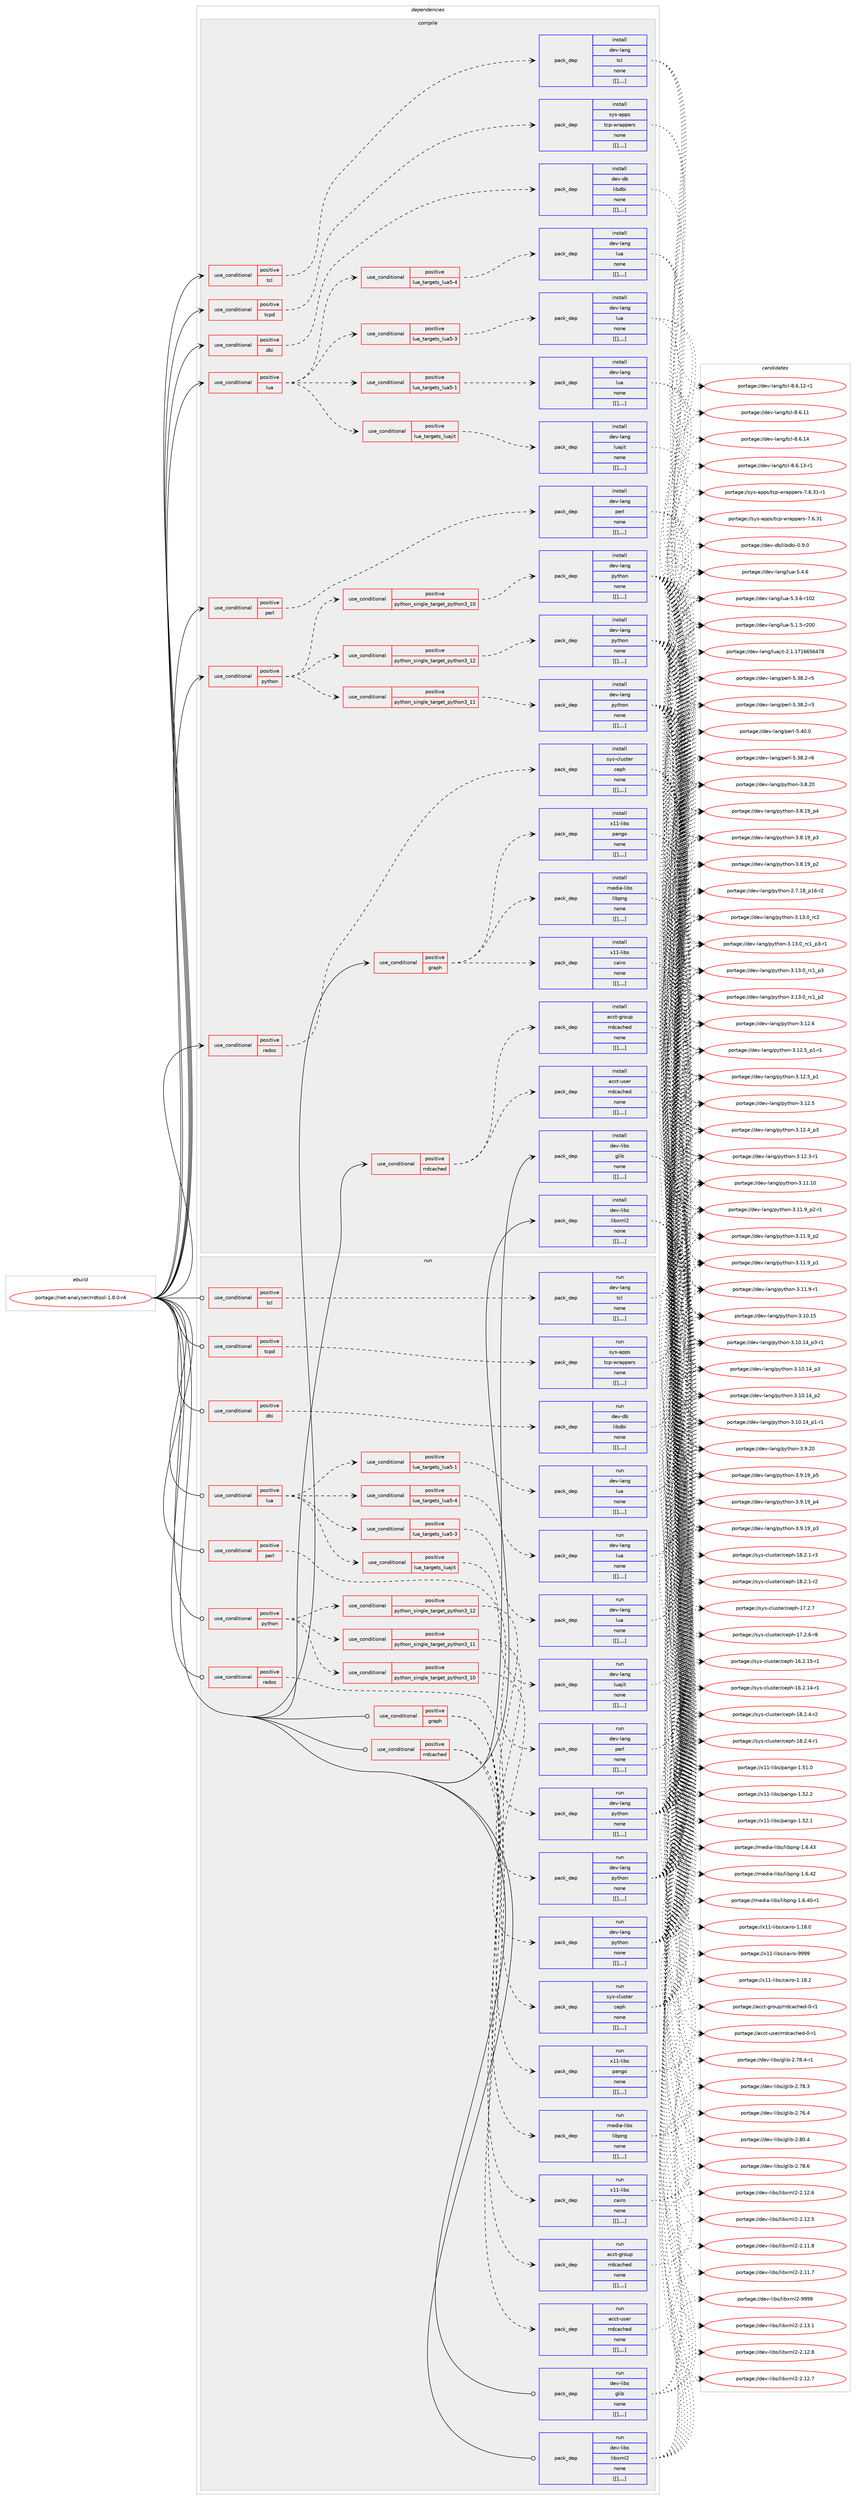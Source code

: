 digraph prolog {

# *************
# Graph options
# *************

newrank=true;
concentrate=true;
compound=true;
graph [rankdir=LR,fontname=Helvetica,fontsize=10,ranksep=1.5];#, ranksep=2.5, nodesep=0.2];
edge  [arrowhead=vee];
node  [fontname=Helvetica,fontsize=10];

# **********
# The ebuild
# **********

subgraph cluster_leftcol {
color=gray;
label=<<i>ebuild</i>>;
id [label="portage://net-analyzer/rrdtool-1.8.0-r4", color=red, width=4, href="../net-analyzer/rrdtool-1.8.0-r4.svg"];
}

# ****************
# The dependencies
# ****************

subgraph cluster_midcol {
color=gray;
label=<<i>dependencies</i>>;
subgraph cluster_compile {
fillcolor="#eeeeee";
style=filled;
label=<<i>compile</i>>;
subgraph cond92721 {
dependency360111 [label=<<TABLE BORDER="0" CELLBORDER="1" CELLSPACING="0" CELLPADDING="4"><TR><TD ROWSPAN="3" CELLPADDING="10">use_conditional</TD></TR><TR><TD>positive</TD></TR><TR><TD>dbi</TD></TR></TABLE>>, shape=none, color=red];
subgraph pack264638 {
dependency360112 [label=<<TABLE BORDER="0" CELLBORDER="1" CELLSPACING="0" CELLPADDING="4" WIDTH="220"><TR><TD ROWSPAN="6" CELLPADDING="30">pack_dep</TD></TR><TR><TD WIDTH="110">install</TD></TR><TR><TD>dev-db</TD></TR><TR><TD>libdbi</TD></TR><TR><TD>none</TD></TR><TR><TD>[[],,,,]</TD></TR></TABLE>>, shape=none, color=blue];
}
dependency360111:e -> dependency360112:w [weight=20,style="dashed",arrowhead="vee"];
}
id:e -> dependency360111:w [weight=20,style="solid",arrowhead="vee"];
subgraph cond92722 {
dependency360113 [label=<<TABLE BORDER="0" CELLBORDER="1" CELLSPACING="0" CELLPADDING="4"><TR><TD ROWSPAN="3" CELLPADDING="10">use_conditional</TD></TR><TR><TD>positive</TD></TR><TR><TD>graph</TD></TR></TABLE>>, shape=none, color=red];
subgraph pack264639 {
dependency360114 [label=<<TABLE BORDER="0" CELLBORDER="1" CELLSPACING="0" CELLPADDING="4" WIDTH="220"><TR><TD ROWSPAN="6" CELLPADDING="30">pack_dep</TD></TR><TR><TD WIDTH="110">install</TD></TR><TR><TD>media-libs</TD></TR><TR><TD>libpng</TD></TR><TR><TD>none</TD></TR><TR><TD>[[],,,,]</TD></TR></TABLE>>, shape=none, color=blue];
}
dependency360113:e -> dependency360114:w [weight=20,style="dashed",arrowhead="vee"];
subgraph pack264640 {
dependency360115 [label=<<TABLE BORDER="0" CELLBORDER="1" CELLSPACING="0" CELLPADDING="4" WIDTH="220"><TR><TD ROWSPAN="6" CELLPADDING="30">pack_dep</TD></TR><TR><TD WIDTH="110">install</TD></TR><TR><TD>x11-libs</TD></TR><TR><TD>cairo</TD></TR><TR><TD>none</TD></TR><TR><TD>[[],,,,]</TD></TR></TABLE>>, shape=none, color=blue];
}
dependency360113:e -> dependency360115:w [weight=20,style="dashed",arrowhead="vee"];
subgraph pack264641 {
dependency360116 [label=<<TABLE BORDER="0" CELLBORDER="1" CELLSPACING="0" CELLPADDING="4" WIDTH="220"><TR><TD ROWSPAN="6" CELLPADDING="30">pack_dep</TD></TR><TR><TD WIDTH="110">install</TD></TR><TR><TD>x11-libs</TD></TR><TR><TD>pango</TD></TR><TR><TD>none</TD></TR><TR><TD>[[],,,,]</TD></TR></TABLE>>, shape=none, color=blue];
}
dependency360113:e -> dependency360116:w [weight=20,style="dashed",arrowhead="vee"];
}
id:e -> dependency360113:w [weight=20,style="solid",arrowhead="vee"];
subgraph cond92723 {
dependency360117 [label=<<TABLE BORDER="0" CELLBORDER="1" CELLSPACING="0" CELLPADDING="4"><TR><TD ROWSPAN="3" CELLPADDING="10">use_conditional</TD></TR><TR><TD>positive</TD></TR><TR><TD>lua</TD></TR></TABLE>>, shape=none, color=red];
subgraph cond92724 {
dependency360118 [label=<<TABLE BORDER="0" CELLBORDER="1" CELLSPACING="0" CELLPADDING="4"><TR><TD ROWSPAN="3" CELLPADDING="10">use_conditional</TD></TR><TR><TD>positive</TD></TR><TR><TD>lua_targets_luajit</TD></TR></TABLE>>, shape=none, color=red];
subgraph pack264642 {
dependency360119 [label=<<TABLE BORDER="0" CELLBORDER="1" CELLSPACING="0" CELLPADDING="4" WIDTH="220"><TR><TD ROWSPAN="6" CELLPADDING="30">pack_dep</TD></TR><TR><TD WIDTH="110">install</TD></TR><TR><TD>dev-lang</TD></TR><TR><TD>luajit</TD></TR><TR><TD>none</TD></TR><TR><TD>[[],,,,]</TD></TR></TABLE>>, shape=none, color=blue];
}
dependency360118:e -> dependency360119:w [weight=20,style="dashed",arrowhead="vee"];
}
dependency360117:e -> dependency360118:w [weight=20,style="dashed",arrowhead="vee"];
subgraph cond92725 {
dependency360120 [label=<<TABLE BORDER="0" CELLBORDER="1" CELLSPACING="0" CELLPADDING="4"><TR><TD ROWSPAN="3" CELLPADDING="10">use_conditional</TD></TR><TR><TD>positive</TD></TR><TR><TD>lua_targets_lua5-1</TD></TR></TABLE>>, shape=none, color=red];
subgraph pack264643 {
dependency360121 [label=<<TABLE BORDER="0" CELLBORDER="1" CELLSPACING="0" CELLPADDING="4" WIDTH="220"><TR><TD ROWSPAN="6" CELLPADDING="30">pack_dep</TD></TR><TR><TD WIDTH="110">install</TD></TR><TR><TD>dev-lang</TD></TR><TR><TD>lua</TD></TR><TR><TD>none</TD></TR><TR><TD>[[],,,,]</TD></TR></TABLE>>, shape=none, color=blue];
}
dependency360120:e -> dependency360121:w [weight=20,style="dashed",arrowhead="vee"];
}
dependency360117:e -> dependency360120:w [weight=20,style="dashed",arrowhead="vee"];
subgraph cond92726 {
dependency360122 [label=<<TABLE BORDER="0" CELLBORDER="1" CELLSPACING="0" CELLPADDING="4"><TR><TD ROWSPAN="3" CELLPADDING="10">use_conditional</TD></TR><TR><TD>positive</TD></TR><TR><TD>lua_targets_lua5-3</TD></TR></TABLE>>, shape=none, color=red];
subgraph pack264644 {
dependency360123 [label=<<TABLE BORDER="0" CELLBORDER="1" CELLSPACING="0" CELLPADDING="4" WIDTH="220"><TR><TD ROWSPAN="6" CELLPADDING="30">pack_dep</TD></TR><TR><TD WIDTH="110">install</TD></TR><TR><TD>dev-lang</TD></TR><TR><TD>lua</TD></TR><TR><TD>none</TD></TR><TR><TD>[[],,,,]</TD></TR></TABLE>>, shape=none, color=blue];
}
dependency360122:e -> dependency360123:w [weight=20,style="dashed",arrowhead="vee"];
}
dependency360117:e -> dependency360122:w [weight=20,style="dashed",arrowhead="vee"];
subgraph cond92727 {
dependency360124 [label=<<TABLE BORDER="0" CELLBORDER="1" CELLSPACING="0" CELLPADDING="4"><TR><TD ROWSPAN="3" CELLPADDING="10">use_conditional</TD></TR><TR><TD>positive</TD></TR><TR><TD>lua_targets_lua5-4</TD></TR></TABLE>>, shape=none, color=red];
subgraph pack264645 {
dependency360125 [label=<<TABLE BORDER="0" CELLBORDER="1" CELLSPACING="0" CELLPADDING="4" WIDTH="220"><TR><TD ROWSPAN="6" CELLPADDING="30">pack_dep</TD></TR><TR><TD WIDTH="110">install</TD></TR><TR><TD>dev-lang</TD></TR><TR><TD>lua</TD></TR><TR><TD>none</TD></TR><TR><TD>[[],,,,]</TD></TR></TABLE>>, shape=none, color=blue];
}
dependency360124:e -> dependency360125:w [weight=20,style="dashed",arrowhead="vee"];
}
dependency360117:e -> dependency360124:w [weight=20,style="dashed",arrowhead="vee"];
}
id:e -> dependency360117:w [weight=20,style="solid",arrowhead="vee"];
subgraph cond92728 {
dependency360126 [label=<<TABLE BORDER="0" CELLBORDER="1" CELLSPACING="0" CELLPADDING="4"><TR><TD ROWSPAN="3" CELLPADDING="10">use_conditional</TD></TR><TR><TD>positive</TD></TR><TR><TD>perl</TD></TR></TABLE>>, shape=none, color=red];
subgraph pack264646 {
dependency360127 [label=<<TABLE BORDER="0" CELLBORDER="1" CELLSPACING="0" CELLPADDING="4" WIDTH="220"><TR><TD ROWSPAN="6" CELLPADDING="30">pack_dep</TD></TR><TR><TD WIDTH="110">install</TD></TR><TR><TD>dev-lang</TD></TR><TR><TD>perl</TD></TR><TR><TD>none</TD></TR><TR><TD>[[],,,,]</TD></TR></TABLE>>, shape=none, color=blue];
}
dependency360126:e -> dependency360127:w [weight=20,style="dashed",arrowhead="vee"];
}
id:e -> dependency360126:w [weight=20,style="solid",arrowhead="vee"];
subgraph cond92729 {
dependency360128 [label=<<TABLE BORDER="0" CELLBORDER="1" CELLSPACING="0" CELLPADDING="4"><TR><TD ROWSPAN="3" CELLPADDING="10">use_conditional</TD></TR><TR><TD>positive</TD></TR><TR><TD>python</TD></TR></TABLE>>, shape=none, color=red];
subgraph cond92730 {
dependency360129 [label=<<TABLE BORDER="0" CELLBORDER="1" CELLSPACING="0" CELLPADDING="4"><TR><TD ROWSPAN="3" CELLPADDING="10">use_conditional</TD></TR><TR><TD>positive</TD></TR><TR><TD>python_single_target_python3_10</TD></TR></TABLE>>, shape=none, color=red];
subgraph pack264647 {
dependency360130 [label=<<TABLE BORDER="0" CELLBORDER="1" CELLSPACING="0" CELLPADDING="4" WIDTH="220"><TR><TD ROWSPAN="6" CELLPADDING="30">pack_dep</TD></TR><TR><TD WIDTH="110">install</TD></TR><TR><TD>dev-lang</TD></TR><TR><TD>python</TD></TR><TR><TD>none</TD></TR><TR><TD>[[],,,,]</TD></TR></TABLE>>, shape=none, color=blue];
}
dependency360129:e -> dependency360130:w [weight=20,style="dashed",arrowhead="vee"];
}
dependency360128:e -> dependency360129:w [weight=20,style="dashed",arrowhead="vee"];
subgraph cond92731 {
dependency360131 [label=<<TABLE BORDER="0" CELLBORDER="1" CELLSPACING="0" CELLPADDING="4"><TR><TD ROWSPAN="3" CELLPADDING="10">use_conditional</TD></TR><TR><TD>positive</TD></TR><TR><TD>python_single_target_python3_11</TD></TR></TABLE>>, shape=none, color=red];
subgraph pack264648 {
dependency360132 [label=<<TABLE BORDER="0" CELLBORDER="1" CELLSPACING="0" CELLPADDING="4" WIDTH="220"><TR><TD ROWSPAN="6" CELLPADDING="30">pack_dep</TD></TR><TR><TD WIDTH="110">install</TD></TR><TR><TD>dev-lang</TD></TR><TR><TD>python</TD></TR><TR><TD>none</TD></TR><TR><TD>[[],,,,]</TD></TR></TABLE>>, shape=none, color=blue];
}
dependency360131:e -> dependency360132:w [weight=20,style="dashed",arrowhead="vee"];
}
dependency360128:e -> dependency360131:w [weight=20,style="dashed",arrowhead="vee"];
subgraph cond92732 {
dependency360133 [label=<<TABLE BORDER="0" CELLBORDER="1" CELLSPACING="0" CELLPADDING="4"><TR><TD ROWSPAN="3" CELLPADDING="10">use_conditional</TD></TR><TR><TD>positive</TD></TR><TR><TD>python_single_target_python3_12</TD></TR></TABLE>>, shape=none, color=red];
subgraph pack264649 {
dependency360134 [label=<<TABLE BORDER="0" CELLBORDER="1" CELLSPACING="0" CELLPADDING="4" WIDTH="220"><TR><TD ROWSPAN="6" CELLPADDING="30">pack_dep</TD></TR><TR><TD WIDTH="110">install</TD></TR><TR><TD>dev-lang</TD></TR><TR><TD>python</TD></TR><TR><TD>none</TD></TR><TR><TD>[[],,,,]</TD></TR></TABLE>>, shape=none, color=blue];
}
dependency360133:e -> dependency360134:w [weight=20,style="dashed",arrowhead="vee"];
}
dependency360128:e -> dependency360133:w [weight=20,style="dashed",arrowhead="vee"];
}
id:e -> dependency360128:w [weight=20,style="solid",arrowhead="vee"];
subgraph cond92733 {
dependency360135 [label=<<TABLE BORDER="0" CELLBORDER="1" CELLSPACING="0" CELLPADDING="4"><TR><TD ROWSPAN="3" CELLPADDING="10">use_conditional</TD></TR><TR><TD>positive</TD></TR><TR><TD>rados</TD></TR></TABLE>>, shape=none, color=red];
subgraph pack264650 {
dependency360136 [label=<<TABLE BORDER="0" CELLBORDER="1" CELLSPACING="0" CELLPADDING="4" WIDTH="220"><TR><TD ROWSPAN="6" CELLPADDING="30">pack_dep</TD></TR><TR><TD WIDTH="110">install</TD></TR><TR><TD>sys-cluster</TD></TR><TR><TD>ceph</TD></TR><TR><TD>none</TD></TR><TR><TD>[[],,,,]</TD></TR></TABLE>>, shape=none, color=blue];
}
dependency360135:e -> dependency360136:w [weight=20,style="dashed",arrowhead="vee"];
}
id:e -> dependency360135:w [weight=20,style="solid",arrowhead="vee"];
subgraph cond92734 {
dependency360137 [label=<<TABLE BORDER="0" CELLBORDER="1" CELLSPACING="0" CELLPADDING="4"><TR><TD ROWSPAN="3" CELLPADDING="10">use_conditional</TD></TR><TR><TD>positive</TD></TR><TR><TD>rrdcached</TD></TR></TABLE>>, shape=none, color=red];
subgraph pack264651 {
dependency360138 [label=<<TABLE BORDER="0" CELLBORDER="1" CELLSPACING="0" CELLPADDING="4" WIDTH="220"><TR><TD ROWSPAN="6" CELLPADDING="30">pack_dep</TD></TR><TR><TD WIDTH="110">install</TD></TR><TR><TD>acct-group</TD></TR><TR><TD>rrdcached</TD></TR><TR><TD>none</TD></TR><TR><TD>[[],,,,]</TD></TR></TABLE>>, shape=none, color=blue];
}
dependency360137:e -> dependency360138:w [weight=20,style="dashed",arrowhead="vee"];
subgraph pack264652 {
dependency360139 [label=<<TABLE BORDER="0" CELLBORDER="1" CELLSPACING="0" CELLPADDING="4" WIDTH="220"><TR><TD ROWSPAN="6" CELLPADDING="30">pack_dep</TD></TR><TR><TD WIDTH="110">install</TD></TR><TR><TD>acct-user</TD></TR><TR><TD>rrdcached</TD></TR><TR><TD>none</TD></TR><TR><TD>[[],,,,]</TD></TR></TABLE>>, shape=none, color=blue];
}
dependency360137:e -> dependency360139:w [weight=20,style="dashed",arrowhead="vee"];
}
id:e -> dependency360137:w [weight=20,style="solid",arrowhead="vee"];
subgraph cond92735 {
dependency360140 [label=<<TABLE BORDER="0" CELLBORDER="1" CELLSPACING="0" CELLPADDING="4"><TR><TD ROWSPAN="3" CELLPADDING="10">use_conditional</TD></TR><TR><TD>positive</TD></TR><TR><TD>tcl</TD></TR></TABLE>>, shape=none, color=red];
subgraph pack264653 {
dependency360141 [label=<<TABLE BORDER="0" CELLBORDER="1" CELLSPACING="0" CELLPADDING="4" WIDTH="220"><TR><TD ROWSPAN="6" CELLPADDING="30">pack_dep</TD></TR><TR><TD WIDTH="110">install</TD></TR><TR><TD>dev-lang</TD></TR><TR><TD>tcl</TD></TR><TR><TD>none</TD></TR><TR><TD>[[],,,,]</TD></TR></TABLE>>, shape=none, color=blue];
}
dependency360140:e -> dependency360141:w [weight=20,style="dashed",arrowhead="vee"];
}
id:e -> dependency360140:w [weight=20,style="solid",arrowhead="vee"];
subgraph cond92736 {
dependency360142 [label=<<TABLE BORDER="0" CELLBORDER="1" CELLSPACING="0" CELLPADDING="4"><TR><TD ROWSPAN="3" CELLPADDING="10">use_conditional</TD></TR><TR><TD>positive</TD></TR><TR><TD>tcpd</TD></TR></TABLE>>, shape=none, color=red];
subgraph pack264654 {
dependency360143 [label=<<TABLE BORDER="0" CELLBORDER="1" CELLSPACING="0" CELLPADDING="4" WIDTH="220"><TR><TD ROWSPAN="6" CELLPADDING="30">pack_dep</TD></TR><TR><TD WIDTH="110">install</TD></TR><TR><TD>sys-apps</TD></TR><TR><TD>tcp-wrappers</TD></TR><TR><TD>none</TD></TR><TR><TD>[[],,,,]</TD></TR></TABLE>>, shape=none, color=blue];
}
dependency360142:e -> dependency360143:w [weight=20,style="dashed",arrowhead="vee"];
}
id:e -> dependency360142:w [weight=20,style="solid",arrowhead="vee"];
subgraph pack264655 {
dependency360144 [label=<<TABLE BORDER="0" CELLBORDER="1" CELLSPACING="0" CELLPADDING="4" WIDTH="220"><TR><TD ROWSPAN="6" CELLPADDING="30">pack_dep</TD></TR><TR><TD WIDTH="110">install</TD></TR><TR><TD>dev-libs</TD></TR><TR><TD>glib</TD></TR><TR><TD>none</TD></TR><TR><TD>[[],,,,]</TD></TR></TABLE>>, shape=none, color=blue];
}
id:e -> dependency360144:w [weight=20,style="solid",arrowhead="vee"];
subgraph pack264656 {
dependency360145 [label=<<TABLE BORDER="0" CELLBORDER="1" CELLSPACING="0" CELLPADDING="4" WIDTH="220"><TR><TD ROWSPAN="6" CELLPADDING="30">pack_dep</TD></TR><TR><TD WIDTH="110">install</TD></TR><TR><TD>dev-libs</TD></TR><TR><TD>libxml2</TD></TR><TR><TD>none</TD></TR><TR><TD>[[],,,,]</TD></TR></TABLE>>, shape=none, color=blue];
}
id:e -> dependency360145:w [weight=20,style="solid",arrowhead="vee"];
}
subgraph cluster_compileandrun {
fillcolor="#eeeeee";
style=filled;
label=<<i>compile and run</i>>;
}
subgraph cluster_run {
fillcolor="#eeeeee";
style=filled;
label=<<i>run</i>>;
subgraph cond92737 {
dependency360146 [label=<<TABLE BORDER="0" CELLBORDER="1" CELLSPACING="0" CELLPADDING="4"><TR><TD ROWSPAN="3" CELLPADDING="10">use_conditional</TD></TR><TR><TD>positive</TD></TR><TR><TD>dbi</TD></TR></TABLE>>, shape=none, color=red];
subgraph pack264657 {
dependency360147 [label=<<TABLE BORDER="0" CELLBORDER="1" CELLSPACING="0" CELLPADDING="4" WIDTH="220"><TR><TD ROWSPAN="6" CELLPADDING="30">pack_dep</TD></TR><TR><TD WIDTH="110">run</TD></TR><TR><TD>dev-db</TD></TR><TR><TD>libdbi</TD></TR><TR><TD>none</TD></TR><TR><TD>[[],,,,]</TD></TR></TABLE>>, shape=none, color=blue];
}
dependency360146:e -> dependency360147:w [weight=20,style="dashed",arrowhead="vee"];
}
id:e -> dependency360146:w [weight=20,style="solid",arrowhead="odot"];
subgraph cond92738 {
dependency360148 [label=<<TABLE BORDER="0" CELLBORDER="1" CELLSPACING="0" CELLPADDING="4"><TR><TD ROWSPAN="3" CELLPADDING="10">use_conditional</TD></TR><TR><TD>positive</TD></TR><TR><TD>graph</TD></TR></TABLE>>, shape=none, color=red];
subgraph pack264658 {
dependency360149 [label=<<TABLE BORDER="0" CELLBORDER="1" CELLSPACING="0" CELLPADDING="4" WIDTH="220"><TR><TD ROWSPAN="6" CELLPADDING="30">pack_dep</TD></TR><TR><TD WIDTH="110">run</TD></TR><TR><TD>media-libs</TD></TR><TR><TD>libpng</TD></TR><TR><TD>none</TD></TR><TR><TD>[[],,,,]</TD></TR></TABLE>>, shape=none, color=blue];
}
dependency360148:e -> dependency360149:w [weight=20,style="dashed",arrowhead="vee"];
subgraph pack264659 {
dependency360150 [label=<<TABLE BORDER="0" CELLBORDER="1" CELLSPACING="0" CELLPADDING="4" WIDTH="220"><TR><TD ROWSPAN="6" CELLPADDING="30">pack_dep</TD></TR><TR><TD WIDTH="110">run</TD></TR><TR><TD>x11-libs</TD></TR><TR><TD>cairo</TD></TR><TR><TD>none</TD></TR><TR><TD>[[],,,,]</TD></TR></TABLE>>, shape=none, color=blue];
}
dependency360148:e -> dependency360150:w [weight=20,style="dashed",arrowhead="vee"];
subgraph pack264660 {
dependency360151 [label=<<TABLE BORDER="0" CELLBORDER="1" CELLSPACING="0" CELLPADDING="4" WIDTH="220"><TR><TD ROWSPAN="6" CELLPADDING="30">pack_dep</TD></TR><TR><TD WIDTH="110">run</TD></TR><TR><TD>x11-libs</TD></TR><TR><TD>pango</TD></TR><TR><TD>none</TD></TR><TR><TD>[[],,,,]</TD></TR></TABLE>>, shape=none, color=blue];
}
dependency360148:e -> dependency360151:w [weight=20,style="dashed",arrowhead="vee"];
}
id:e -> dependency360148:w [weight=20,style="solid",arrowhead="odot"];
subgraph cond92739 {
dependency360152 [label=<<TABLE BORDER="0" CELLBORDER="1" CELLSPACING="0" CELLPADDING="4"><TR><TD ROWSPAN="3" CELLPADDING="10">use_conditional</TD></TR><TR><TD>positive</TD></TR><TR><TD>lua</TD></TR></TABLE>>, shape=none, color=red];
subgraph cond92740 {
dependency360153 [label=<<TABLE BORDER="0" CELLBORDER="1" CELLSPACING="0" CELLPADDING="4"><TR><TD ROWSPAN="3" CELLPADDING="10">use_conditional</TD></TR><TR><TD>positive</TD></TR><TR><TD>lua_targets_luajit</TD></TR></TABLE>>, shape=none, color=red];
subgraph pack264661 {
dependency360154 [label=<<TABLE BORDER="0" CELLBORDER="1" CELLSPACING="0" CELLPADDING="4" WIDTH="220"><TR><TD ROWSPAN="6" CELLPADDING="30">pack_dep</TD></TR><TR><TD WIDTH="110">run</TD></TR><TR><TD>dev-lang</TD></TR><TR><TD>luajit</TD></TR><TR><TD>none</TD></TR><TR><TD>[[],,,,]</TD></TR></TABLE>>, shape=none, color=blue];
}
dependency360153:e -> dependency360154:w [weight=20,style="dashed",arrowhead="vee"];
}
dependency360152:e -> dependency360153:w [weight=20,style="dashed",arrowhead="vee"];
subgraph cond92741 {
dependency360155 [label=<<TABLE BORDER="0" CELLBORDER="1" CELLSPACING="0" CELLPADDING="4"><TR><TD ROWSPAN="3" CELLPADDING="10">use_conditional</TD></TR><TR><TD>positive</TD></TR><TR><TD>lua_targets_lua5-1</TD></TR></TABLE>>, shape=none, color=red];
subgraph pack264662 {
dependency360156 [label=<<TABLE BORDER="0" CELLBORDER="1" CELLSPACING="0" CELLPADDING="4" WIDTH="220"><TR><TD ROWSPAN="6" CELLPADDING="30">pack_dep</TD></TR><TR><TD WIDTH="110">run</TD></TR><TR><TD>dev-lang</TD></TR><TR><TD>lua</TD></TR><TR><TD>none</TD></TR><TR><TD>[[],,,,]</TD></TR></TABLE>>, shape=none, color=blue];
}
dependency360155:e -> dependency360156:w [weight=20,style="dashed",arrowhead="vee"];
}
dependency360152:e -> dependency360155:w [weight=20,style="dashed",arrowhead="vee"];
subgraph cond92742 {
dependency360157 [label=<<TABLE BORDER="0" CELLBORDER="1" CELLSPACING="0" CELLPADDING="4"><TR><TD ROWSPAN="3" CELLPADDING="10">use_conditional</TD></TR><TR><TD>positive</TD></TR><TR><TD>lua_targets_lua5-3</TD></TR></TABLE>>, shape=none, color=red];
subgraph pack264663 {
dependency360158 [label=<<TABLE BORDER="0" CELLBORDER="1" CELLSPACING="0" CELLPADDING="4" WIDTH="220"><TR><TD ROWSPAN="6" CELLPADDING="30">pack_dep</TD></TR><TR><TD WIDTH="110">run</TD></TR><TR><TD>dev-lang</TD></TR><TR><TD>lua</TD></TR><TR><TD>none</TD></TR><TR><TD>[[],,,,]</TD></TR></TABLE>>, shape=none, color=blue];
}
dependency360157:e -> dependency360158:w [weight=20,style="dashed",arrowhead="vee"];
}
dependency360152:e -> dependency360157:w [weight=20,style="dashed",arrowhead="vee"];
subgraph cond92743 {
dependency360159 [label=<<TABLE BORDER="0" CELLBORDER="1" CELLSPACING="0" CELLPADDING="4"><TR><TD ROWSPAN="3" CELLPADDING="10">use_conditional</TD></TR><TR><TD>positive</TD></TR><TR><TD>lua_targets_lua5-4</TD></TR></TABLE>>, shape=none, color=red];
subgraph pack264664 {
dependency360160 [label=<<TABLE BORDER="0" CELLBORDER="1" CELLSPACING="0" CELLPADDING="4" WIDTH="220"><TR><TD ROWSPAN="6" CELLPADDING="30">pack_dep</TD></TR><TR><TD WIDTH="110">run</TD></TR><TR><TD>dev-lang</TD></TR><TR><TD>lua</TD></TR><TR><TD>none</TD></TR><TR><TD>[[],,,,]</TD></TR></TABLE>>, shape=none, color=blue];
}
dependency360159:e -> dependency360160:w [weight=20,style="dashed",arrowhead="vee"];
}
dependency360152:e -> dependency360159:w [weight=20,style="dashed",arrowhead="vee"];
}
id:e -> dependency360152:w [weight=20,style="solid",arrowhead="odot"];
subgraph cond92744 {
dependency360161 [label=<<TABLE BORDER="0" CELLBORDER="1" CELLSPACING="0" CELLPADDING="4"><TR><TD ROWSPAN="3" CELLPADDING="10">use_conditional</TD></TR><TR><TD>positive</TD></TR><TR><TD>perl</TD></TR></TABLE>>, shape=none, color=red];
subgraph pack264665 {
dependency360162 [label=<<TABLE BORDER="0" CELLBORDER="1" CELLSPACING="0" CELLPADDING="4" WIDTH="220"><TR><TD ROWSPAN="6" CELLPADDING="30">pack_dep</TD></TR><TR><TD WIDTH="110">run</TD></TR><TR><TD>dev-lang</TD></TR><TR><TD>perl</TD></TR><TR><TD>none</TD></TR><TR><TD>[[],,,,]</TD></TR></TABLE>>, shape=none, color=blue];
}
dependency360161:e -> dependency360162:w [weight=20,style="dashed",arrowhead="vee"];
}
id:e -> dependency360161:w [weight=20,style="solid",arrowhead="odot"];
subgraph cond92745 {
dependency360163 [label=<<TABLE BORDER="0" CELLBORDER="1" CELLSPACING="0" CELLPADDING="4"><TR><TD ROWSPAN="3" CELLPADDING="10">use_conditional</TD></TR><TR><TD>positive</TD></TR><TR><TD>python</TD></TR></TABLE>>, shape=none, color=red];
subgraph cond92746 {
dependency360164 [label=<<TABLE BORDER="0" CELLBORDER="1" CELLSPACING="0" CELLPADDING="4"><TR><TD ROWSPAN="3" CELLPADDING="10">use_conditional</TD></TR><TR><TD>positive</TD></TR><TR><TD>python_single_target_python3_10</TD></TR></TABLE>>, shape=none, color=red];
subgraph pack264666 {
dependency360165 [label=<<TABLE BORDER="0" CELLBORDER="1" CELLSPACING="0" CELLPADDING="4" WIDTH="220"><TR><TD ROWSPAN="6" CELLPADDING="30">pack_dep</TD></TR><TR><TD WIDTH="110">run</TD></TR><TR><TD>dev-lang</TD></TR><TR><TD>python</TD></TR><TR><TD>none</TD></TR><TR><TD>[[],,,,]</TD></TR></TABLE>>, shape=none, color=blue];
}
dependency360164:e -> dependency360165:w [weight=20,style="dashed",arrowhead="vee"];
}
dependency360163:e -> dependency360164:w [weight=20,style="dashed",arrowhead="vee"];
subgraph cond92747 {
dependency360166 [label=<<TABLE BORDER="0" CELLBORDER="1" CELLSPACING="0" CELLPADDING="4"><TR><TD ROWSPAN="3" CELLPADDING="10">use_conditional</TD></TR><TR><TD>positive</TD></TR><TR><TD>python_single_target_python3_11</TD></TR></TABLE>>, shape=none, color=red];
subgraph pack264667 {
dependency360167 [label=<<TABLE BORDER="0" CELLBORDER="1" CELLSPACING="0" CELLPADDING="4" WIDTH="220"><TR><TD ROWSPAN="6" CELLPADDING="30">pack_dep</TD></TR><TR><TD WIDTH="110">run</TD></TR><TR><TD>dev-lang</TD></TR><TR><TD>python</TD></TR><TR><TD>none</TD></TR><TR><TD>[[],,,,]</TD></TR></TABLE>>, shape=none, color=blue];
}
dependency360166:e -> dependency360167:w [weight=20,style="dashed",arrowhead="vee"];
}
dependency360163:e -> dependency360166:w [weight=20,style="dashed",arrowhead="vee"];
subgraph cond92748 {
dependency360168 [label=<<TABLE BORDER="0" CELLBORDER="1" CELLSPACING="0" CELLPADDING="4"><TR><TD ROWSPAN="3" CELLPADDING="10">use_conditional</TD></TR><TR><TD>positive</TD></TR><TR><TD>python_single_target_python3_12</TD></TR></TABLE>>, shape=none, color=red];
subgraph pack264668 {
dependency360169 [label=<<TABLE BORDER="0" CELLBORDER="1" CELLSPACING="0" CELLPADDING="4" WIDTH="220"><TR><TD ROWSPAN="6" CELLPADDING="30">pack_dep</TD></TR><TR><TD WIDTH="110">run</TD></TR><TR><TD>dev-lang</TD></TR><TR><TD>python</TD></TR><TR><TD>none</TD></TR><TR><TD>[[],,,,]</TD></TR></TABLE>>, shape=none, color=blue];
}
dependency360168:e -> dependency360169:w [weight=20,style="dashed",arrowhead="vee"];
}
dependency360163:e -> dependency360168:w [weight=20,style="dashed",arrowhead="vee"];
}
id:e -> dependency360163:w [weight=20,style="solid",arrowhead="odot"];
subgraph cond92749 {
dependency360170 [label=<<TABLE BORDER="0" CELLBORDER="1" CELLSPACING="0" CELLPADDING="4"><TR><TD ROWSPAN="3" CELLPADDING="10">use_conditional</TD></TR><TR><TD>positive</TD></TR><TR><TD>rados</TD></TR></TABLE>>, shape=none, color=red];
subgraph pack264669 {
dependency360171 [label=<<TABLE BORDER="0" CELLBORDER="1" CELLSPACING="0" CELLPADDING="4" WIDTH="220"><TR><TD ROWSPAN="6" CELLPADDING="30">pack_dep</TD></TR><TR><TD WIDTH="110">run</TD></TR><TR><TD>sys-cluster</TD></TR><TR><TD>ceph</TD></TR><TR><TD>none</TD></TR><TR><TD>[[],,,,]</TD></TR></TABLE>>, shape=none, color=blue];
}
dependency360170:e -> dependency360171:w [weight=20,style="dashed",arrowhead="vee"];
}
id:e -> dependency360170:w [weight=20,style="solid",arrowhead="odot"];
subgraph cond92750 {
dependency360172 [label=<<TABLE BORDER="0" CELLBORDER="1" CELLSPACING="0" CELLPADDING="4"><TR><TD ROWSPAN="3" CELLPADDING="10">use_conditional</TD></TR><TR><TD>positive</TD></TR><TR><TD>rrdcached</TD></TR></TABLE>>, shape=none, color=red];
subgraph pack264670 {
dependency360173 [label=<<TABLE BORDER="0" CELLBORDER="1" CELLSPACING="0" CELLPADDING="4" WIDTH="220"><TR><TD ROWSPAN="6" CELLPADDING="30">pack_dep</TD></TR><TR><TD WIDTH="110">run</TD></TR><TR><TD>acct-group</TD></TR><TR><TD>rrdcached</TD></TR><TR><TD>none</TD></TR><TR><TD>[[],,,,]</TD></TR></TABLE>>, shape=none, color=blue];
}
dependency360172:e -> dependency360173:w [weight=20,style="dashed",arrowhead="vee"];
subgraph pack264671 {
dependency360174 [label=<<TABLE BORDER="0" CELLBORDER="1" CELLSPACING="0" CELLPADDING="4" WIDTH="220"><TR><TD ROWSPAN="6" CELLPADDING="30">pack_dep</TD></TR><TR><TD WIDTH="110">run</TD></TR><TR><TD>acct-user</TD></TR><TR><TD>rrdcached</TD></TR><TR><TD>none</TD></TR><TR><TD>[[],,,,]</TD></TR></TABLE>>, shape=none, color=blue];
}
dependency360172:e -> dependency360174:w [weight=20,style="dashed",arrowhead="vee"];
}
id:e -> dependency360172:w [weight=20,style="solid",arrowhead="odot"];
subgraph cond92751 {
dependency360175 [label=<<TABLE BORDER="0" CELLBORDER="1" CELLSPACING="0" CELLPADDING="4"><TR><TD ROWSPAN="3" CELLPADDING="10">use_conditional</TD></TR><TR><TD>positive</TD></TR><TR><TD>tcl</TD></TR></TABLE>>, shape=none, color=red];
subgraph pack264672 {
dependency360176 [label=<<TABLE BORDER="0" CELLBORDER="1" CELLSPACING="0" CELLPADDING="4" WIDTH="220"><TR><TD ROWSPAN="6" CELLPADDING="30">pack_dep</TD></TR><TR><TD WIDTH="110">run</TD></TR><TR><TD>dev-lang</TD></TR><TR><TD>tcl</TD></TR><TR><TD>none</TD></TR><TR><TD>[[],,,,]</TD></TR></TABLE>>, shape=none, color=blue];
}
dependency360175:e -> dependency360176:w [weight=20,style="dashed",arrowhead="vee"];
}
id:e -> dependency360175:w [weight=20,style="solid",arrowhead="odot"];
subgraph cond92752 {
dependency360177 [label=<<TABLE BORDER="0" CELLBORDER="1" CELLSPACING="0" CELLPADDING="4"><TR><TD ROWSPAN="3" CELLPADDING="10">use_conditional</TD></TR><TR><TD>positive</TD></TR><TR><TD>tcpd</TD></TR></TABLE>>, shape=none, color=red];
subgraph pack264673 {
dependency360178 [label=<<TABLE BORDER="0" CELLBORDER="1" CELLSPACING="0" CELLPADDING="4" WIDTH="220"><TR><TD ROWSPAN="6" CELLPADDING="30">pack_dep</TD></TR><TR><TD WIDTH="110">run</TD></TR><TR><TD>sys-apps</TD></TR><TR><TD>tcp-wrappers</TD></TR><TR><TD>none</TD></TR><TR><TD>[[],,,,]</TD></TR></TABLE>>, shape=none, color=blue];
}
dependency360177:e -> dependency360178:w [weight=20,style="dashed",arrowhead="vee"];
}
id:e -> dependency360177:w [weight=20,style="solid",arrowhead="odot"];
subgraph pack264674 {
dependency360179 [label=<<TABLE BORDER="0" CELLBORDER="1" CELLSPACING="0" CELLPADDING="4" WIDTH="220"><TR><TD ROWSPAN="6" CELLPADDING="30">pack_dep</TD></TR><TR><TD WIDTH="110">run</TD></TR><TR><TD>dev-libs</TD></TR><TR><TD>glib</TD></TR><TR><TD>none</TD></TR><TR><TD>[[],,,,]</TD></TR></TABLE>>, shape=none, color=blue];
}
id:e -> dependency360179:w [weight=20,style="solid",arrowhead="odot"];
subgraph pack264675 {
dependency360180 [label=<<TABLE BORDER="0" CELLBORDER="1" CELLSPACING="0" CELLPADDING="4" WIDTH="220"><TR><TD ROWSPAN="6" CELLPADDING="30">pack_dep</TD></TR><TR><TD WIDTH="110">run</TD></TR><TR><TD>dev-libs</TD></TR><TR><TD>libxml2</TD></TR><TR><TD>none</TD></TR><TR><TD>[[],,,,]</TD></TR></TABLE>>, shape=none, color=blue];
}
id:e -> dependency360180:w [weight=20,style="solid",arrowhead="odot"];
}
}

# **************
# The candidates
# **************

subgraph cluster_choices {
rank=same;
color=gray;
label=<<i>candidates</i>>;

subgraph choice264638 {
color=black;
nodesep=1;
choice1001011184510098471081059810098105454846574648 [label="portage://dev-db/libdbi-0.9.0", color=red, width=4,href="../dev-db/libdbi-0.9.0.svg"];
dependency360112:e -> choice1001011184510098471081059810098105454846574648:w [style=dotted,weight="100"];
}
subgraph choice264639 {
color=black;
nodesep=1;
choice109101100105974510810598115471081059811211010345494654465251 [label="portage://media-libs/libpng-1.6.43", color=red, width=4,href="../media-libs/libpng-1.6.43.svg"];
choice109101100105974510810598115471081059811211010345494654465250 [label="portage://media-libs/libpng-1.6.42", color=red, width=4,href="../media-libs/libpng-1.6.42.svg"];
choice1091011001059745108105981154710810598112110103454946544652484511449 [label="portage://media-libs/libpng-1.6.40-r1", color=red, width=4,href="../media-libs/libpng-1.6.40-r1.svg"];
dependency360114:e -> choice109101100105974510810598115471081059811211010345494654465251:w [style=dotted,weight="100"];
dependency360114:e -> choice109101100105974510810598115471081059811211010345494654465250:w [style=dotted,weight="100"];
dependency360114:e -> choice1091011001059745108105981154710810598112110103454946544652484511449:w [style=dotted,weight="100"];
}
subgraph choice264640 {
color=black;
nodesep=1;
choice120494945108105981154799971051141114557575757 [label="portage://x11-libs/cairo-9999", color=red, width=4,href="../x11-libs/cairo-9999.svg"];
choice1204949451081059811547999710511411145494649564650 [label="portage://x11-libs/cairo-1.18.2", color=red, width=4,href="../x11-libs/cairo-1.18.2.svg"];
choice1204949451081059811547999710511411145494649564648 [label="portage://x11-libs/cairo-1.18.0", color=red, width=4,href="../x11-libs/cairo-1.18.0.svg"];
dependency360115:e -> choice120494945108105981154799971051141114557575757:w [style=dotted,weight="100"];
dependency360115:e -> choice1204949451081059811547999710511411145494649564650:w [style=dotted,weight="100"];
dependency360115:e -> choice1204949451081059811547999710511411145494649564648:w [style=dotted,weight="100"];
}
subgraph choice264641 {
color=black;
nodesep=1;
choice12049494510810598115471129711010311145494653504650 [label="portage://x11-libs/pango-1.52.2", color=red, width=4,href="../x11-libs/pango-1.52.2.svg"];
choice12049494510810598115471129711010311145494653504649 [label="portage://x11-libs/pango-1.52.1", color=red, width=4,href="../x11-libs/pango-1.52.1.svg"];
choice12049494510810598115471129711010311145494653494648 [label="portage://x11-libs/pango-1.51.0", color=red, width=4,href="../x11-libs/pango-1.51.0.svg"];
dependency360116:e -> choice12049494510810598115471129711010311145494653504650:w [style=dotted,weight="100"];
dependency360116:e -> choice12049494510810598115471129711010311145494653504649:w [style=dotted,weight="100"];
dependency360116:e -> choice12049494510810598115471129711010311145494653494648:w [style=dotted,weight="100"];
}
subgraph choice264642 {
color=black;
nodesep=1;
choice10010111845108971101034710811797106105116455046494649554954545354525556 [label="portage://dev-lang/luajit-2.1.1716656478", color=red, width=4,href="../dev-lang/luajit-2.1.1716656478.svg"];
dependency360119:e -> choice10010111845108971101034710811797106105116455046494649554954545354525556:w [style=dotted,weight="100"];
}
subgraph choice264643 {
color=black;
nodesep=1;
choice10010111845108971101034710811797455346524654 [label="portage://dev-lang/lua-5.4.6", color=red, width=4,href="../dev-lang/lua-5.4.6.svg"];
choice1001011184510897110103471081179745534651465445114494850 [label="portage://dev-lang/lua-5.3.6-r102", color=red, width=4,href="../dev-lang/lua-5.3.6-r102.svg"];
choice1001011184510897110103471081179745534649465345114504848 [label="portage://dev-lang/lua-5.1.5-r200", color=red, width=4,href="../dev-lang/lua-5.1.5-r200.svg"];
dependency360121:e -> choice10010111845108971101034710811797455346524654:w [style=dotted,weight="100"];
dependency360121:e -> choice1001011184510897110103471081179745534651465445114494850:w [style=dotted,weight="100"];
dependency360121:e -> choice1001011184510897110103471081179745534649465345114504848:w [style=dotted,weight="100"];
}
subgraph choice264644 {
color=black;
nodesep=1;
choice10010111845108971101034710811797455346524654 [label="portage://dev-lang/lua-5.4.6", color=red, width=4,href="../dev-lang/lua-5.4.6.svg"];
choice1001011184510897110103471081179745534651465445114494850 [label="portage://dev-lang/lua-5.3.6-r102", color=red, width=4,href="../dev-lang/lua-5.3.6-r102.svg"];
choice1001011184510897110103471081179745534649465345114504848 [label="portage://dev-lang/lua-5.1.5-r200", color=red, width=4,href="../dev-lang/lua-5.1.5-r200.svg"];
dependency360123:e -> choice10010111845108971101034710811797455346524654:w [style=dotted,weight="100"];
dependency360123:e -> choice1001011184510897110103471081179745534651465445114494850:w [style=dotted,weight="100"];
dependency360123:e -> choice1001011184510897110103471081179745534649465345114504848:w [style=dotted,weight="100"];
}
subgraph choice264645 {
color=black;
nodesep=1;
choice10010111845108971101034710811797455346524654 [label="portage://dev-lang/lua-5.4.6", color=red, width=4,href="../dev-lang/lua-5.4.6.svg"];
choice1001011184510897110103471081179745534651465445114494850 [label="portage://dev-lang/lua-5.3.6-r102", color=red, width=4,href="../dev-lang/lua-5.3.6-r102.svg"];
choice1001011184510897110103471081179745534649465345114504848 [label="portage://dev-lang/lua-5.1.5-r200", color=red, width=4,href="../dev-lang/lua-5.1.5-r200.svg"];
dependency360125:e -> choice10010111845108971101034710811797455346524654:w [style=dotted,weight="100"];
dependency360125:e -> choice1001011184510897110103471081179745534651465445114494850:w [style=dotted,weight="100"];
dependency360125:e -> choice1001011184510897110103471081179745534649465345114504848:w [style=dotted,weight="100"];
}
subgraph choice264646 {
color=black;
nodesep=1;
choice10010111845108971101034711210111410845534652484648 [label="portage://dev-lang/perl-5.40.0", color=red, width=4,href="../dev-lang/perl-5.40.0.svg"];
choice100101118451089711010347112101114108455346515646504511454 [label="portage://dev-lang/perl-5.38.2-r6", color=red, width=4,href="../dev-lang/perl-5.38.2-r6.svg"];
choice100101118451089711010347112101114108455346515646504511453 [label="portage://dev-lang/perl-5.38.2-r5", color=red, width=4,href="../dev-lang/perl-5.38.2-r5.svg"];
choice100101118451089711010347112101114108455346515646504511451 [label="portage://dev-lang/perl-5.38.2-r3", color=red, width=4,href="../dev-lang/perl-5.38.2-r3.svg"];
dependency360127:e -> choice10010111845108971101034711210111410845534652484648:w [style=dotted,weight="100"];
dependency360127:e -> choice100101118451089711010347112101114108455346515646504511454:w [style=dotted,weight="100"];
dependency360127:e -> choice100101118451089711010347112101114108455346515646504511453:w [style=dotted,weight="100"];
dependency360127:e -> choice100101118451089711010347112101114108455346515646504511451:w [style=dotted,weight="100"];
}
subgraph choice264647 {
color=black;
nodesep=1;
choice10010111845108971101034711212111610411111045514649514648951149950 [label="portage://dev-lang/python-3.13.0_rc2", color=red, width=4,href="../dev-lang/python-3.13.0_rc2.svg"];
choice1001011184510897110103471121211161041111104551464951464895114994995112514511449 [label="portage://dev-lang/python-3.13.0_rc1_p3-r1", color=red, width=4,href="../dev-lang/python-3.13.0_rc1_p3-r1.svg"];
choice100101118451089711010347112121116104111110455146495146489511499499511251 [label="portage://dev-lang/python-3.13.0_rc1_p3", color=red, width=4,href="../dev-lang/python-3.13.0_rc1_p3.svg"];
choice100101118451089711010347112121116104111110455146495146489511499499511250 [label="portage://dev-lang/python-3.13.0_rc1_p2", color=red, width=4,href="../dev-lang/python-3.13.0_rc1_p2.svg"];
choice10010111845108971101034711212111610411111045514649504654 [label="portage://dev-lang/python-3.12.6", color=red, width=4,href="../dev-lang/python-3.12.6.svg"];
choice1001011184510897110103471121211161041111104551464950465395112494511449 [label="portage://dev-lang/python-3.12.5_p1-r1", color=red, width=4,href="../dev-lang/python-3.12.5_p1-r1.svg"];
choice100101118451089711010347112121116104111110455146495046539511249 [label="portage://dev-lang/python-3.12.5_p1", color=red, width=4,href="../dev-lang/python-3.12.5_p1.svg"];
choice10010111845108971101034711212111610411111045514649504653 [label="portage://dev-lang/python-3.12.5", color=red, width=4,href="../dev-lang/python-3.12.5.svg"];
choice100101118451089711010347112121116104111110455146495046529511251 [label="portage://dev-lang/python-3.12.4_p3", color=red, width=4,href="../dev-lang/python-3.12.4_p3.svg"];
choice100101118451089711010347112121116104111110455146495046514511449 [label="portage://dev-lang/python-3.12.3-r1", color=red, width=4,href="../dev-lang/python-3.12.3-r1.svg"];
choice1001011184510897110103471121211161041111104551464949464948 [label="portage://dev-lang/python-3.11.10", color=red, width=4,href="../dev-lang/python-3.11.10.svg"];
choice1001011184510897110103471121211161041111104551464949465795112504511449 [label="portage://dev-lang/python-3.11.9_p2-r1", color=red, width=4,href="../dev-lang/python-3.11.9_p2-r1.svg"];
choice100101118451089711010347112121116104111110455146494946579511250 [label="portage://dev-lang/python-3.11.9_p2", color=red, width=4,href="../dev-lang/python-3.11.9_p2.svg"];
choice100101118451089711010347112121116104111110455146494946579511249 [label="portage://dev-lang/python-3.11.9_p1", color=red, width=4,href="../dev-lang/python-3.11.9_p1.svg"];
choice100101118451089711010347112121116104111110455146494946574511449 [label="portage://dev-lang/python-3.11.9-r1", color=red, width=4,href="../dev-lang/python-3.11.9-r1.svg"];
choice1001011184510897110103471121211161041111104551464948464953 [label="portage://dev-lang/python-3.10.15", color=red, width=4,href="../dev-lang/python-3.10.15.svg"];
choice100101118451089711010347112121116104111110455146494846495295112514511449 [label="portage://dev-lang/python-3.10.14_p3-r1", color=red, width=4,href="../dev-lang/python-3.10.14_p3-r1.svg"];
choice10010111845108971101034711212111610411111045514649484649529511251 [label="portage://dev-lang/python-3.10.14_p3", color=red, width=4,href="../dev-lang/python-3.10.14_p3.svg"];
choice10010111845108971101034711212111610411111045514649484649529511250 [label="portage://dev-lang/python-3.10.14_p2", color=red, width=4,href="../dev-lang/python-3.10.14_p2.svg"];
choice100101118451089711010347112121116104111110455146494846495295112494511449 [label="portage://dev-lang/python-3.10.14_p1-r1", color=red, width=4,href="../dev-lang/python-3.10.14_p1-r1.svg"];
choice10010111845108971101034711212111610411111045514657465048 [label="portage://dev-lang/python-3.9.20", color=red, width=4,href="../dev-lang/python-3.9.20.svg"];
choice100101118451089711010347112121116104111110455146574649579511253 [label="portage://dev-lang/python-3.9.19_p5", color=red, width=4,href="../dev-lang/python-3.9.19_p5.svg"];
choice100101118451089711010347112121116104111110455146574649579511252 [label="portage://dev-lang/python-3.9.19_p4", color=red, width=4,href="../dev-lang/python-3.9.19_p4.svg"];
choice100101118451089711010347112121116104111110455146574649579511251 [label="portage://dev-lang/python-3.9.19_p3", color=red, width=4,href="../dev-lang/python-3.9.19_p3.svg"];
choice10010111845108971101034711212111610411111045514656465048 [label="portage://dev-lang/python-3.8.20", color=red, width=4,href="../dev-lang/python-3.8.20.svg"];
choice100101118451089711010347112121116104111110455146564649579511252 [label="portage://dev-lang/python-3.8.19_p4", color=red, width=4,href="../dev-lang/python-3.8.19_p4.svg"];
choice100101118451089711010347112121116104111110455146564649579511251 [label="portage://dev-lang/python-3.8.19_p3", color=red, width=4,href="../dev-lang/python-3.8.19_p3.svg"];
choice100101118451089711010347112121116104111110455146564649579511250 [label="portage://dev-lang/python-3.8.19_p2", color=red, width=4,href="../dev-lang/python-3.8.19_p2.svg"];
choice100101118451089711010347112121116104111110455046554649569511249544511450 [label="portage://dev-lang/python-2.7.18_p16-r2", color=red, width=4,href="../dev-lang/python-2.7.18_p16-r2.svg"];
dependency360130:e -> choice10010111845108971101034711212111610411111045514649514648951149950:w [style=dotted,weight="100"];
dependency360130:e -> choice1001011184510897110103471121211161041111104551464951464895114994995112514511449:w [style=dotted,weight="100"];
dependency360130:e -> choice100101118451089711010347112121116104111110455146495146489511499499511251:w [style=dotted,weight="100"];
dependency360130:e -> choice100101118451089711010347112121116104111110455146495146489511499499511250:w [style=dotted,weight="100"];
dependency360130:e -> choice10010111845108971101034711212111610411111045514649504654:w [style=dotted,weight="100"];
dependency360130:e -> choice1001011184510897110103471121211161041111104551464950465395112494511449:w [style=dotted,weight="100"];
dependency360130:e -> choice100101118451089711010347112121116104111110455146495046539511249:w [style=dotted,weight="100"];
dependency360130:e -> choice10010111845108971101034711212111610411111045514649504653:w [style=dotted,weight="100"];
dependency360130:e -> choice100101118451089711010347112121116104111110455146495046529511251:w [style=dotted,weight="100"];
dependency360130:e -> choice100101118451089711010347112121116104111110455146495046514511449:w [style=dotted,weight="100"];
dependency360130:e -> choice1001011184510897110103471121211161041111104551464949464948:w [style=dotted,weight="100"];
dependency360130:e -> choice1001011184510897110103471121211161041111104551464949465795112504511449:w [style=dotted,weight="100"];
dependency360130:e -> choice100101118451089711010347112121116104111110455146494946579511250:w [style=dotted,weight="100"];
dependency360130:e -> choice100101118451089711010347112121116104111110455146494946579511249:w [style=dotted,weight="100"];
dependency360130:e -> choice100101118451089711010347112121116104111110455146494946574511449:w [style=dotted,weight="100"];
dependency360130:e -> choice1001011184510897110103471121211161041111104551464948464953:w [style=dotted,weight="100"];
dependency360130:e -> choice100101118451089711010347112121116104111110455146494846495295112514511449:w [style=dotted,weight="100"];
dependency360130:e -> choice10010111845108971101034711212111610411111045514649484649529511251:w [style=dotted,weight="100"];
dependency360130:e -> choice10010111845108971101034711212111610411111045514649484649529511250:w [style=dotted,weight="100"];
dependency360130:e -> choice100101118451089711010347112121116104111110455146494846495295112494511449:w [style=dotted,weight="100"];
dependency360130:e -> choice10010111845108971101034711212111610411111045514657465048:w [style=dotted,weight="100"];
dependency360130:e -> choice100101118451089711010347112121116104111110455146574649579511253:w [style=dotted,weight="100"];
dependency360130:e -> choice100101118451089711010347112121116104111110455146574649579511252:w [style=dotted,weight="100"];
dependency360130:e -> choice100101118451089711010347112121116104111110455146574649579511251:w [style=dotted,weight="100"];
dependency360130:e -> choice10010111845108971101034711212111610411111045514656465048:w [style=dotted,weight="100"];
dependency360130:e -> choice100101118451089711010347112121116104111110455146564649579511252:w [style=dotted,weight="100"];
dependency360130:e -> choice100101118451089711010347112121116104111110455146564649579511251:w [style=dotted,weight="100"];
dependency360130:e -> choice100101118451089711010347112121116104111110455146564649579511250:w [style=dotted,weight="100"];
dependency360130:e -> choice100101118451089711010347112121116104111110455046554649569511249544511450:w [style=dotted,weight="100"];
}
subgraph choice264648 {
color=black;
nodesep=1;
choice10010111845108971101034711212111610411111045514649514648951149950 [label="portage://dev-lang/python-3.13.0_rc2", color=red, width=4,href="../dev-lang/python-3.13.0_rc2.svg"];
choice1001011184510897110103471121211161041111104551464951464895114994995112514511449 [label="portage://dev-lang/python-3.13.0_rc1_p3-r1", color=red, width=4,href="../dev-lang/python-3.13.0_rc1_p3-r1.svg"];
choice100101118451089711010347112121116104111110455146495146489511499499511251 [label="portage://dev-lang/python-3.13.0_rc1_p3", color=red, width=4,href="../dev-lang/python-3.13.0_rc1_p3.svg"];
choice100101118451089711010347112121116104111110455146495146489511499499511250 [label="portage://dev-lang/python-3.13.0_rc1_p2", color=red, width=4,href="../dev-lang/python-3.13.0_rc1_p2.svg"];
choice10010111845108971101034711212111610411111045514649504654 [label="portage://dev-lang/python-3.12.6", color=red, width=4,href="../dev-lang/python-3.12.6.svg"];
choice1001011184510897110103471121211161041111104551464950465395112494511449 [label="portage://dev-lang/python-3.12.5_p1-r1", color=red, width=4,href="../dev-lang/python-3.12.5_p1-r1.svg"];
choice100101118451089711010347112121116104111110455146495046539511249 [label="portage://dev-lang/python-3.12.5_p1", color=red, width=4,href="../dev-lang/python-3.12.5_p1.svg"];
choice10010111845108971101034711212111610411111045514649504653 [label="portage://dev-lang/python-3.12.5", color=red, width=4,href="../dev-lang/python-3.12.5.svg"];
choice100101118451089711010347112121116104111110455146495046529511251 [label="portage://dev-lang/python-3.12.4_p3", color=red, width=4,href="../dev-lang/python-3.12.4_p3.svg"];
choice100101118451089711010347112121116104111110455146495046514511449 [label="portage://dev-lang/python-3.12.3-r1", color=red, width=4,href="../dev-lang/python-3.12.3-r1.svg"];
choice1001011184510897110103471121211161041111104551464949464948 [label="portage://dev-lang/python-3.11.10", color=red, width=4,href="../dev-lang/python-3.11.10.svg"];
choice1001011184510897110103471121211161041111104551464949465795112504511449 [label="portage://dev-lang/python-3.11.9_p2-r1", color=red, width=4,href="../dev-lang/python-3.11.9_p2-r1.svg"];
choice100101118451089711010347112121116104111110455146494946579511250 [label="portage://dev-lang/python-3.11.9_p2", color=red, width=4,href="../dev-lang/python-3.11.9_p2.svg"];
choice100101118451089711010347112121116104111110455146494946579511249 [label="portage://dev-lang/python-3.11.9_p1", color=red, width=4,href="../dev-lang/python-3.11.9_p1.svg"];
choice100101118451089711010347112121116104111110455146494946574511449 [label="portage://dev-lang/python-3.11.9-r1", color=red, width=4,href="../dev-lang/python-3.11.9-r1.svg"];
choice1001011184510897110103471121211161041111104551464948464953 [label="portage://dev-lang/python-3.10.15", color=red, width=4,href="../dev-lang/python-3.10.15.svg"];
choice100101118451089711010347112121116104111110455146494846495295112514511449 [label="portage://dev-lang/python-3.10.14_p3-r1", color=red, width=4,href="../dev-lang/python-3.10.14_p3-r1.svg"];
choice10010111845108971101034711212111610411111045514649484649529511251 [label="portage://dev-lang/python-3.10.14_p3", color=red, width=4,href="../dev-lang/python-3.10.14_p3.svg"];
choice10010111845108971101034711212111610411111045514649484649529511250 [label="portage://dev-lang/python-3.10.14_p2", color=red, width=4,href="../dev-lang/python-3.10.14_p2.svg"];
choice100101118451089711010347112121116104111110455146494846495295112494511449 [label="portage://dev-lang/python-3.10.14_p1-r1", color=red, width=4,href="../dev-lang/python-3.10.14_p1-r1.svg"];
choice10010111845108971101034711212111610411111045514657465048 [label="portage://dev-lang/python-3.9.20", color=red, width=4,href="../dev-lang/python-3.9.20.svg"];
choice100101118451089711010347112121116104111110455146574649579511253 [label="portage://dev-lang/python-3.9.19_p5", color=red, width=4,href="../dev-lang/python-3.9.19_p5.svg"];
choice100101118451089711010347112121116104111110455146574649579511252 [label="portage://dev-lang/python-3.9.19_p4", color=red, width=4,href="../dev-lang/python-3.9.19_p4.svg"];
choice100101118451089711010347112121116104111110455146574649579511251 [label="portage://dev-lang/python-3.9.19_p3", color=red, width=4,href="../dev-lang/python-3.9.19_p3.svg"];
choice10010111845108971101034711212111610411111045514656465048 [label="portage://dev-lang/python-3.8.20", color=red, width=4,href="../dev-lang/python-3.8.20.svg"];
choice100101118451089711010347112121116104111110455146564649579511252 [label="portage://dev-lang/python-3.8.19_p4", color=red, width=4,href="../dev-lang/python-3.8.19_p4.svg"];
choice100101118451089711010347112121116104111110455146564649579511251 [label="portage://dev-lang/python-3.8.19_p3", color=red, width=4,href="../dev-lang/python-3.8.19_p3.svg"];
choice100101118451089711010347112121116104111110455146564649579511250 [label="portage://dev-lang/python-3.8.19_p2", color=red, width=4,href="../dev-lang/python-3.8.19_p2.svg"];
choice100101118451089711010347112121116104111110455046554649569511249544511450 [label="portage://dev-lang/python-2.7.18_p16-r2", color=red, width=4,href="../dev-lang/python-2.7.18_p16-r2.svg"];
dependency360132:e -> choice10010111845108971101034711212111610411111045514649514648951149950:w [style=dotted,weight="100"];
dependency360132:e -> choice1001011184510897110103471121211161041111104551464951464895114994995112514511449:w [style=dotted,weight="100"];
dependency360132:e -> choice100101118451089711010347112121116104111110455146495146489511499499511251:w [style=dotted,weight="100"];
dependency360132:e -> choice100101118451089711010347112121116104111110455146495146489511499499511250:w [style=dotted,weight="100"];
dependency360132:e -> choice10010111845108971101034711212111610411111045514649504654:w [style=dotted,weight="100"];
dependency360132:e -> choice1001011184510897110103471121211161041111104551464950465395112494511449:w [style=dotted,weight="100"];
dependency360132:e -> choice100101118451089711010347112121116104111110455146495046539511249:w [style=dotted,weight="100"];
dependency360132:e -> choice10010111845108971101034711212111610411111045514649504653:w [style=dotted,weight="100"];
dependency360132:e -> choice100101118451089711010347112121116104111110455146495046529511251:w [style=dotted,weight="100"];
dependency360132:e -> choice100101118451089711010347112121116104111110455146495046514511449:w [style=dotted,weight="100"];
dependency360132:e -> choice1001011184510897110103471121211161041111104551464949464948:w [style=dotted,weight="100"];
dependency360132:e -> choice1001011184510897110103471121211161041111104551464949465795112504511449:w [style=dotted,weight="100"];
dependency360132:e -> choice100101118451089711010347112121116104111110455146494946579511250:w [style=dotted,weight="100"];
dependency360132:e -> choice100101118451089711010347112121116104111110455146494946579511249:w [style=dotted,weight="100"];
dependency360132:e -> choice100101118451089711010347112121116104111110455146494946574511449:w [style=dotted,weight="100"];
dependency360132:e -> choice1001011184510897110103471121211161041111104551464948464953:w [style=dotted,weight="100"];
dependency360132:e -> choice100101118451089711010347112121116104111110455146494846495295112514511449:w [style=dotted,weight="100"];
dependency360132:e -> choice10010111845108971101034711212111610411111045514649484649529511251:w [style=dotted,weight="100"];
dependency360132:e -> choice10010111845108971101034711212111610411111045514649484649529511250:w [style=dotted,weight="100"];
dependency360132:e -> choice100101118451089711010347112121116104111110455146494846495295112494511449:w [style=dotted,weight="100"];
dependency360132:e -> choice10010111845108971101034711212111610411111045514657465048:w [style=dotted,weight="100"];
dependency360132:e -> choice100101118451089711010347112121116104111110455146574649579511253:w [style=dotted,weight="100"];
dependency360132:e -> choice100101118451089711010347112121116104111110455146574649579511252:w [style=dotted,weight="100"];
dependency360132:e -> choice100101118451089711010347112121116104111110455146574649579511251:w [style=dotted,weight="100"];
dependency360132:e -> choice10010111845108971101034711212111610411111045514656465048:w [style=dotted,weight="100"];
dependency360132:e -> choice100101118451089711010347112121116104111110455146564649579511252:w [style=dotted,weight="100"];
dependency360132:e -> choice100101118451089711010347112121116104111110455146564649579511251:w [style=dotted,weight="100"];
dependency360132:e -> choice100101118451089711010347112121116104111110455146564649579511250:w [style=dotted,weight="100"];
dependency360132:e -> choice100101118451089711010347112121116104111110455046554649569511249544511450:w [style=dotted,weight="100"];
}
subgraph choice264649 {
color=black;
nodesep=1;
choice10010111845108971101034711212111610411111045514649514648951149950 [label="portage://dev-lang/python-3.13.0_rc2", color=red, width=4,href="../dev-lang/python-3.13.0_rc2.svg"];
choice1001011184510897110103471121211161041111104551464951464895114994995112514511449 [label="portage://dev-lang/python-3.13.0_rc1_p3-r1", color=red, width=4,href="../dev-lang/python-3.13.0_rc1_p3-r1.svg"];
choice100101118451089711010347112121116104111110455146495146489511499499511251 [label="portage://dev-lang/python-3.13.0_rc1_p3", color=red, width=4,href="../dev-lang/python-3.13.0_rc1_p3.svg"];
choice100101118451089711010347112121116104111110455146495146489511499499511250 [label="portage://dev-lang/python-3.13.0_rc1_p2", color=red, width=4,href="../dev-lang/python-3.13.0_rc1_p2.svg"];
choice10010111845108971101034711212111610411111045514649504654 [label="portage://dev-lang/python-3.12.6", color=red, width=4,href="../dev-lang/python-3.12.6.svg"];
choice1001011184510897110103471121211161041111104551464950465395112494511449 [label="portage://dev-lang/python-3.12.5_p1-r1", color=red, width=4,href="../dev-lang/python-3.12.5_p1-r1.svg"];
choice100101118451089711010347112121116104111110455146495046539511249 [label="portage://dev-lang/python-3.12.5_p1", color=red, width=4,href="../dev-lang/python-3.12.5_p1.svg"];
choice10010111845108971101034711212111610411111045514649504653 [label="portage://dev-lang/python-3.12.5", color=red, width=4,href="../dev-lang/python-3.12.5.svg"];
choice100101118451089711010347112121116104111110455146495046529511251 [label="portage://dev-lang/python-3.12.4_p3", color=red, width=4,href="../dev-lang/python-3.12.4_p3.svg"];
choice100101118451089711010347112121116104111110455146495046514511449 [label="portage://dev-lang/python-3.12.3-r1", color=red, width=4,href="../dev-lang/python-3.12.3-r1.svg"];
choice1001011184510897110103471121211161041111104551464949464948 [label="portage://dev-lang/python-3.11.10", color=red, width=4,href="../dev-lang/python-3.11.10.svg"];
choice1001011184510897110103471121211161041111104551464949465795112504511449 [label="portage://dev-lang/python-3.11.9_p2-r1", color=red, width=4,href="../dev-lang/python-3.11.9_p2-r1.svg"];
choice100101118451089711010347112121116104111110455146494946579511250 [label="portage://dev-lang/python-3.11.9_p2", color=red, width=4,href="../dev-lang/python-3.11.9_p2.svg"];
choice100101118451089711010347112121116104111110455146494946579511249 [label="portage://dev-lang/python-3.11.9_p1", color=red, width=4,href="../dev-lang/python-3.11.9_p1.svg"];
choice100101118451089711010347112121116104111110455146494946574511449 [label="portage://dev-lang/python-3.11.9-r1", color=red, width=4,href="../dev-lang/python-3.11.9-r1.svg"];
choice1001011184510897110103471121211161041111104551464948464953 [label="portage://dev-lang/python-3.10.15", color=red, width=4,href="../dev-lang/python-3.10.15.svg"];
choice100101118451089711010347112121116104111110455146494846495295112514511449 [label="portage://dev-lang/python-3.10.14_p3-r1", color=red, width=4,href="../dev-lang/python-3.10.14_p3-r1.svg"];
choice10010111845108971101034711212111610411111045514649484649529511251 [label="portage://dev-lang/python-3.10.14_p3", color=red, width=4,href="../dev-lang/python-3.10.14_p3.svg"];
choice10010111845108971101034711212111610411111045514649484649529511250 [label="portage://dev-lang/python-3.10.14_p2", color=red, width=4,href="../dev-lang/python-3.10.14_p2.svg"];
choice100101118451089711010347112121116104111110455146494846495295112494511449 [label="portage://dev-lang/python-3.10.14_p1-r1", color=red, width=4,href="../dev-lang/python-3.10.14_p1-r1.svg"];
choice10010111845108971101034711212111610411111045514657465048 [label="portage://dev-lang/python-3.9.20", color=red, width=4,href="../dev-lang/python-3.9.20.svg"];
choice100101118451089711010347112121116104111110455146574649579511253 [label="portage://dev-lang/python-3.9.19_p5", color=red, width=4,href="../dev-lang/python-3.9.19_p5.svg"];
choice100101118451089711010347112121116104111110455146574649579511252 [label="portage://dev-lang/python-3.9.19_p4", color=red, width=4,href="../dev-lang/python-3.9.19_p4.svg"];
choice100101118451089711010347112121116104111110455146574649579511251 [label="portage://dev-lang/python-3.9.19_p3", color=red, width=4,href="../dev-lang/python-3.9.19_p3.svg"];
choice10010111845108971101034711212111610411111045514656465048 [label="portage://dev-lang/python-3.8.20", color=red, width=4,href="../dev-lang/python-3.8.20.svg"];
choice100101118451089711010347112121116104111110455146564649579511252 [label="portage://dev-lang/python-3.8.19_p4", color=red, width=4,href="../dev-lang/python-3.8.19_p4.svg"];
choice100101118451089711010347112121116104111110455146564649579511251 [label="portage://dev-lang/python-3.8.19_p3", color=red, width=4,href="../dev-lang/python-3.8.19_p3.svg"];
choice100101118451089711010347112121116104111110455146564649579511250 [label="portage://dev-lang/python-3.8.19_p2", color=red, width=4,href="../dev-lang/python-3.8.19_p2.svg"];
choice100101118451089711010347112121116104111110455046554649569511249544511450 [label="portage://dev-lang/python-2.7.18_p16-r2", color=red, width=4,href="../dev-lang/python-2.7.18_p16-r2.svg"];
dependency360134:e -> choice10010111845108971101034711212111610411111045514649514648951149950:w [style=dotted,weight="100"];
dependency360134:e -> choice1001011184510897110103471121211161041111104551464951464895114994995112514511449:w [style=dotted,weight="100"];
dependency360134:e -> choice100101118451089711010347112121116104111110455146495146489511499499511251:w [style=dotted,weight="100"];
dependency360134:e -> choice100101118451089711010347112121116104111110455146495146489511499499511250:w [style=dotted,weight="100"];
dependency360134:e -> choice10010111845108971101034711212111610411111045514649504654:w [style=dotted,weight="100"];
dependency360134:e -> choice1001011184510897110103471121211161041111104551464950465395112494511449:w [style=dotted,weight="100"];
dependency360134:e -> choice100101118451089711010347112121116104111110455146495046539511249:w [style=dotted,weight="100"];
dependency360134:e -> choice10010111845108971101034711212111610411111045514649504653:w [style=dotted,weight="100"];
dependency360134:e -> choice100101118451089711010347112121116104111110455146495046529511251:w [style=dotted,weight="100"];
dependency360134:e -> choice100101118451089711010347112121116104111110455146495046514511449:w [style=dotted,weight="100"];
dependency360134:e -> choice1001011184510897110103471121211161041111104551464949464948:w [style=dotted,weight="100"];
dependency360134:e -> choice1001011184510897110103471121211161041111104551464949465795112504511449:w [style=dotted,weight="100"];
dependency360134:e -> choice100101118451089711010347112121116104111110455146494946579511250:w [style=dotted,weight="100"];
dependency360134:e -> choice100101118451089711010347112121116104111110455146494946579511249:w [style=dotted,weight="100"];
dependency360134:e -> choice100101118451089711010347112121116104111110455146494946574511449:w [style=dotted,weight="100"];
dependency360134:e -> choice1001011184510897110103471121211161041111104551464948464953:w [style=dotted,weight="100"];
dependency360134:e -> choice100101118451089711010347112121116104111110455146494846495295112514511449:w [style=dotted,weight="100"];
dependency360134:e -> choice10010111845108971101034711212111610411111045514649484649529511251:w [style=dotted,weight="100"];
dependency360134:e -> choice10010111845108971101034711212111610411111045514649484649529511250:w [style=dotted,weight="100"];
dependency360134:e -> choice100101118451089711010347112121116104111110455146494846495295112494511449:w [style=dotted,weight="100"];
dependency360134:e -> choice10010111845108971101034711212111610411111045514657465048:w [style=dotted,weight="100"];
dependency360134:e -> choice100101118451089711010347112121116104111110455146574649579511253:w [style=dotted,weight="100"];
dependency360134:e -> choice100101118451089711010347112121116104111110455146574649579511252:w [style=dotted,weight="100"];
dependency360134:e -> choice100101118451089711010347112121116104111110455146574649579511251:w [style=dotted,weight="100"];
dependency360134:e -> choice10010111845108971101034711212111610411111045514656465048:w [style=dotted,weight="100"];
dependency360134:e -> choice100101118451089711010347112121116104111110455146564649579511252:w [style=dotted,weight="100"];
dependency360134:e -> choice100101118451089711010347112121116104111110455146564649579511251:w [style=dotted,weight="100"];
dependency360134:e -> choice100101118451089711010347112121116104111110455146564649579511250:w [style=dotted,weight="100"];
dependency360134:e -> choice100101118451089711010347112121116104111110455046554649569511249544511450:w [style=dotted,weight="100"];
}
subgraph choice264650 {
color=black;
nodesep=1;
choice11512111545991081171151161011144799101112104454956465046524511450 [label="portage://sys-cluster/ceph-18.2.4-r2", color=red, width=4,href="../sys-cluster/ceph-18.2.4-r2.svg"];
choice11512111545991081171151161011144799101112104454956465046524511449 [label="portage://sys-cluster/ceph-18.2.4-r1", color=red, width=4,href="../sys-cluster/ceph-18.2.4-r1.svg"];
choice11512111545991081171151161011144799101112104454956465046494511451 [label="portage://sys-cluster/ceph-18.2.1-r3", color=red, width=4,href="../sys-cluster/ceph-18.2.1-r3.svg"];
choice11512111545991081171151161011144799101112104454956465046494511450 [label="portage://sys-cluster/ceph-18.2.1-r2", color=red, width=4,href="../sys-cluster/ceph-18.2.1-r2.svg"];
choice1151211154599108117115116101114479910111210445495546504655 [label="portage://sys-cluster/ceph-17.2.7", color=red, width=4,href="../sys-cluster/ceph-17.2.7.svg"];
choice11512111545991081171151161011144799101112104454955465046544511456 [label="portage://sys-cluster/ceph-17.2.6-r8", color=red, width=4,href="../sys-cluster/ceph-17.2.6-r8.svg"];
choice1151211154599108117115116101114479910111210445495446504649534511449 [label="portage://sys-cluster/ceph-16.2.15-r1", color=red, width=4,href="../sys-cluster/ceph-16.2.15-r1.svg"];
choice1151211154599108117115116101114479910111210445495446504649524511449 [label="portage://sys-cluster/ceph-16.2.14-r1", color=red, width=4,href="../sys-cluster/ceph-16.2.14-r1.svg"];
dependency360136:e -> choice11512111545991081171151161011144799101112104454956465046524511450:w [style=dotted,weight="100"];
dependency360136:e -> choice11512111545991081171151161011144799101112104454956465046524511449:w [style=dotted,weight="100"];
dependency360136:e -> choice11512111545991081171151161011144799101112104454956465046494511451:w [style=dotted,weight="100"];
dependency360136:e -> choice11512111545991081171151161011144799101112104454956465046494511450:w [style=dotted,weight="100"];
dependency360136:e -> choice1151211154599108117115116101114479910111210445495546504655:w [style=dotted,weight="100"];
dependency360136:e -> choice11512111545991081171151161011144799101112104454955465046544511456:w [style=dotted,weight="100"];
dependency360136:e -> choice1151211154599108117115116101114479910111210445495446504649534511449:w [style=dotted,weight="100"];
dependency360136:e -> choice1151211154599108117115116101114479910111210445495446504649524511449:w [style=dotted,weight="100"];
}
subgraph choice264651 {
color=black;
nodesep=1;
choice979999116451031141111171124711411410099979910410110045484511449 [label="portage://acct-group/rrdcached-0-r1", color=red, width=4,href="../acct-group/rrdcached-0-r1.svg"];
dependency360138:e -> choice979999116451031141111171124711411410099979910410110045484511449:w [style=dotted,weight="100"];
}
subgraph choice264652 {
color=black;
nodesep=1;
choice979999116451171151011144711411410099979910410110045484511449 [label="portage://acct-user/rrdcached-0-r1", color=red, width=4,href="../acct-user/rrdcached-0-r1.svg"];
dependency360139:e -> choice979999116451171151011144711411410099979910410110045484511449:w [style=dotted,weight="100"];
}
subgraph choice264653 {
color=black;
nodesep=1;
choice1001011184510897110103471169910845564654464952 [label="portage://dev-lang/tcl-8.6.14", color=red, width=4,href="../dev-lang/tcl-8.6.14.svg"];
choice10010111845108971101034711699108455646544649514511449 [label="portage://dev-lang/tcl-8.6.13-r1", color=red, width=4,href="../dev-lang/tcl-8.6.13-r1.svg"];
choice10010111845108971101034711699108455646544649504511449 [label="portage://dev-lang/tcl-8.6.12-r1", color=red, width=4,href="../dev-lang/tcl-8.6.12-r1.svg"];
choice1001011184510897110103471169910845564654464949 [label="portage://dev-lang/tcl-8.6.11", color=red, width=4,href="../dev-lang/tcl-8.6.11.svg"];
dependency360141:e -> choice1001011184510897110103471169910845564654464952:w [style=dotted,weight="100"];
dependency360141:e -> choice10010111845108971101034711699108455646544649514511449:w [style=dotted,weight="100"];
dependency360141:e -> choice10010111845108971101034711699108455646544649504511449:w [style=dotted,weight="100"];
dependency360141:e -> choice1001011184510897110103471169910845564654464949:w [style=dotted,weight="100"];
}
subgraph choice264654 {
color=black;
nodesep=1;
choice115121115459711211211547116991124511911497112112101114115455546544651494511449 [label="portage://sys-apps/tcp-wrappers-7.6.31-r1", color=red, width=4,href="../sys-apps/tcp-wrappers-7.6.31-r1.svg"];
choice11512111545971121121154711699112451191149711211210111411545554654465149 [label="portage://sys-apps/tcp-wrappers-7.6.31", color=red, width=4,href="../sys-apps/tcp-wrappers-7.6.31.svg"];
dependency360143:e -> choice115121115459711211211547116991124511911497112112101114115455546544651494511449:w [style=dotted,weight="100"];
dependency360143:e -> choice11512111545971121121154711699112451191149711211210111411545554654465149:w [style=dotted,weight="100"];
}
subgraph choice264655 {
color=black;
nodesep=1;
choice1001011184510810598115471031081059845504656484652 [label="portage://dev-libs/glib-2.80.4", color=red, width=4,href="../dev-libs/glib-2.80.4.svg"];
choice1001011184510810598115471031081059845504655564654 [label="portage://dev-libs/glib-2.78.6", color=red, width=4,href="../dev-libs/glib-2.78.6.svg"];
choice10010111845108105981154710310810598455046555646524511449 [label="portage://dev-libs/glib-2.78.4-r1", color=red, width=4,href="../dev-libs/glib-2.78.4-r1.svg"];
choice1001011184510810598115471031081059845504655564651 [label="portage://dev-libs/glib-2.78.3", color=red, width=4,href="../dev-libs/glib-2.78.3.svg"];
choice1001011184510810598115471031081059845504655544652 [label="portage://dev-libs/glib-2.76.4", color=red, width=4,href="../dev-libs/glib-2.76.4.svg"];
dependency360144:e -> choice1001011184510810598115471031081059845504656484652:w [style=dotted,weight="100"];
dependency360144:e -> choice1001011184510810598115471031081059845504655564654:w [style=dotted,weight="100"];
dependency360144:e -> choice10010111845108105981154710310810598455046555646524511449:w [style=dotted,weight="100"];
dependency360144:e -> choice1001011184510810598115471031081059845504655564651:w [style=dotted,weight="100"];
dependency360144:e -> choice1001011184510810598115471031081059845504655544652:w [style=dotted,weight="100"];
}
subgraph choice264656 {
color=black;
nodesep=1;
choice10010111845108105981154710810598120109108504557575757 [label="portage://dev-libs/libxml2-9999", color=red, width=4,href="../dev-libs/libxml2-9999.svg"];
choice100101118451081059811547108105981201091085045504649514649 [label="portage://dev-libs/libxml2-2.13.1", color=red, width=4,href="../dev-libs/libxml2-2.13.1.svg"];
choice100101118451081059811547108105981201091085045504649504656 [label="portage://dev-libs/libxml2-2.12.8", color=red, width=4,href="../dev-libs/libxml2-2.12.8.svg"];
choice100101118451081059811547108105981201091085045504649504655 [label="portage://dev-libs/libxml2-2.12.7", color=red, width=4,href="../dev-libs/libxml2-2.12.7.svg"];
choice100101118451081059811547108105981201091085045504649504654 [label="portage://dev-libs/libxml2-2.12.6", color=red, width=4,href="../dev-libs/libxml2-2.12.6.svg"];
choice100101118451081059811547108105981201091085045504649504653 [label="portage://dev-libs/libxml2-2.12.5", color=red, width=4,href="../dev-libs/libxml2-2.12.5.svg"];
choice100101118451081059811547108105981201091085045504649494656 [label="portage://dev-libs/libxml2-2.11.8", color=red, width=4,href="../dev-libs/libxml2-2.11.8.svg"];
choice100101118451081059811547108105981201091085045504649494655 [label="portage://dev-libs/libxml2-2.11.7", color=red, width=4,href="../dev-libs/libxml2-2.11.7.svg"];
dependency360145:e -> choice10010111845108105981154710810598120109108504557575757:w [style=dotted,weight="100"];
dependency360145:e -> choice100101118451081059811547108105981201091085045504649514649:w [style=dotted,weight="100"];
dependency360145:e -> choice100101118451081059811547108105981201091085045504649504656:w [style=dotted,weight="100"];
dependency360145:e -> choice100101118451081059811547108105981201091085045504649504655:w [style=dotted,weight="100"];
dependency360145:e -> choice100101118451081059811547108105981201091085045504649504654:w [style=dotted,weight="100"];
dependency360145:e -> choice100101118451081059811547108105981201091085045504649504653:w [style=dotted,weight="100"];
dependency360145:e -> choice100101118451081059811547108105981201091085045504649494656:w [style=dotted,weight="100"];
dependency360145:e -> choice100101118451081059811547108105981201091085045504649494655:w [style=dotted,weight="100"];
}
subgraph choice264657 {
color=black;
nodesep=1;
choice1001011184510098471081059810098105454846574648 [label="portage://dev-db/libdbi-0.9.0", color=red, width=4,href="../dev-db/libdbi-0.9.0.svg"];
dependency360147:e -> choice1001011184510098471081059810098105454846574648:w [style=dotted,weight="100"];
}
subgraph choice264658 {
color=black;
nodesep=1;
choice109101100105974510810598115471081059811211010345494654465251 [label="portage://media-libs/libpng-1.6.43", color=red, width=4,href="../media-libs/libpng-1.6.43.svg"];
choice109101100105974510810598115471081059811211010345494654465250 [label="portage://media-libs/libpng-1.6.42", color=red, width=4,href="../media-libs/libpng-1.6.42.svg"];
choice1091011001059745108105981154710810598112110103454946544652484511449 [label="portage://media-libs/libpng-1.6.40-r1", color=red, width=4,href="../media-libs/libpng-1.6.40-r1.svg"];
dependency360149:e -> choice109101100105974510810598115471081059811211010345494654465251:w [style=dotted,weight="100"];
dependency360149:e -> choice109101100105974510810598115471081059811211010345494654465250:w [style=dotted,weight="100"];
dependency360149:e -> choice1091011001059745108105981154710810598112110103454946544652484511449:w [style=dotted,weight="100"];
}
subgraph choice264659 {
color=black;
nodesep=1;
choice120494945108105981154799971051141114557575757 [label="portage://x11-libs/cairo-9999", color=red, width=4,href="../x11-libs/cairo-9999.svg"];
choice1204949451081059811547999710511411145494649564650 [label="portage://x11-libs/cairo-1.18.2", color=red, width=4,href="../x11-libs/cairo-1.18.2.svg"];
choice1204949451081059811547999710511411145494649564648 [label="portage://x11-libs/cairo-1.18.0", color=red, width=4,href="../x11-libs/cairo-1.18.0.svg"];
dependency360150:e -> choice120494945108105981154799971051141114557575757:w [style=dotted,weight="100"];
dependency360150:e -> choice1204949451081059811547999710511411145494649564650:w [style=dotted,weight="100"];
dependency360150:e -> choice1204949451081059811547999710511411145494649564648:w [style=dotted,weight="100"];
}
subgraph choice264660 {
color=black;
nodesep=1;
choice12049494510810598115471129711010311145494653504650 [label="portage://x11-libs/pango-1.52.2", color=red, width=4,href="../x11-libs/pango-1.52.2.svg"];
choice12049494510810598115471129711010311145494653504649 [label="portage://x11-libs/pango-1.52.1", color=red, width=4,href="../x11-libs/pango-1.52.1.svg"];
choice12049494510810598115471129711010311145494653494648 [label="portage://x11-libs/pango-1.51.0", color=red, width=4,href="../x11-libs/pango-1.51.0.svg"];
dependency360151:e -> choice12049494510810598115471129711010311145494653504650:w [style=dotted,weight="100"];
dependency360151:e -> choice12049494510810598115471129711010311145494653504649:w [style=dotted,weight="100"];
dependency360151:e -> choice12049494510810598115471129711010311145494653494648:w [style=dotted,weight="100"];
}
subgraph choice264661 {
color=black;
nodesep=1;
choice10010111845108971101034710811797106105116455046494649554954545354525556 [label="portage://dev-lang/luajit-2.1.1716656478", color=red, width=4,href="../dev-lang/luajit-2.1.1716656478.svg"];
dependency360154:e -> choice10010111845108971101034710811797106105116455046494649554954545354525556:w [style=dotted,weight="100"];
}
subgraph choice264662 {
color=black;
nodesep=1;
choice10010111845108971101034710811797455346524654 [label="portage://dev-lang/lua-5.4.6", color=red, width=4,href="../dev-lang/lua-5.4.6.svg"];
choice1001011184510897110103471081179745534651465445114494850 [label="portage://dev-lang/lua-5.3.6-r102", color=red, width=4,href="../dev-lang/lua-5.3.6-r102.svg"];
choice1001011184510897110103471081179745534649465345114504848 [label="portage://dev-lang/lua-5.1.5-r200", color=red, width=4,href="../dev-lang/lua-5.1.5-r200.svg"];
dependency360156:e -> choice10010111845108971101034710811797455346524654:w [style=dotted,weight="100"];
dependency360156:e -> choice1001011184510897110103471081179745534651465445114494850:w [style=dotted,weight="100"];
dependency360156:e -> choice1001011184510897110103471081179745534649465345114504848:w [style=dotted,weight="100"];
}
subgraph choice264663 {
color=black;
nodesep=1;
choice10010111845108971101034710811797455346524654 [label="portage://dev-lang/lua-5.4.6", color=red, width=4,href="../dev-lang/lua-5.4.6.svg"];
choice1001011184510897110103471081179745534651465445114494850 [label="portage://dev-lang/lua-5.3.6-r102", color=red, width=4,href="../dev-lang/lua-5.3.6-r102.svg"];
choice1001011184510897110103471081179745534649465345114504848 [label="portage://dev-lang/lua-5.1.5-r200", color=red, width=4,href="../dev-lang/lua-5.1.5-r200.svg"];
dependency360158:e -> choice10010111845108971101034710811797455346524654:w [style=dotted,weight="100"];
dependency360158:e -> choice1001011184510897110103471081179745534651465445114494850:w [style=dotted,weight="100"];
dependency360158:e -> choice1001011184510897110103471081179745534649465345114504848:w [style=dotted,weight="100"];
}
subgraph choice264664 {
color=black;
nodesep=1;
choice10010111845108971101034710811797455346524654 [label="portage://dev-lang/lua-5.4.6", color=red, width=4,href="../dev-lang/lua-5.4.6.svg"];
choice1001011184510897110103471081179745534651465445114494850 [label="portage://dev-lang/lua-5.3.6-r102", color=red, width=4,href="../dev-lang/lua-5.3.6-r102.svg"];
choice1001011184510897110103471081179745534649465345114504848 [label="portage://dev-lang/lua-5.1.5-r200", color=red, width=4,href="../dev-lang/lua-5.1.5-r200.svg"];
dependency360160:e -> choice10010111845108971101034710811797455346524654:w [style=dotted,weight="100"];
dependency360160:e -> choice1001011184510897110103471081179745534651465445114494850:w [style=dotted,weight="100"];
dependency360160:e -> choice1001011184510897110103471081179745534649465345114504848:w [style=dotted,weight="100"];
}
subgraph choice264665 {
color=black;
nodesep=1;
choice10010111845108971101034711210111410845534652484648 [label="portage://dev-lang/perl-5.40.0", color=red, width=4,href="../dev-lang/perl-5.40.0.svg"];
choice100101118451089711010347112101114108455346515646504511454 [label="portage://dev-lang/perl-5.38.2-r6", color=red, width=4,href="../dev-lang/perl-5.38.2-r6.svg"];
choice100101118451089711010347112101114108455346515646504511453 [label="portage://dev-lang/perl-5.38.2-r5", color=red, width=4,href="../dev-lang/perl-5.38.2-r5.svg"];
choice100101118451089711010347112101114108455346515646504511451 [label="portage://dev-lang/perl-5.38.2-r3", color=red, width=4,href="../dev-lang/perl-5.38.2-r3.svg"];
dependency360162:e -> choice10010111845108971101034711210111410845534652484648:w [style=dotted,weight="100"];
dependency360162:e -> choice100101118451089711010347112101114108455346515646504511454:w [style=dotted,weight="100"];
dependency360162:e -> choice100101118451089711010347112101114108455346515646504511453:w [style=dotted,weight="100"];
dependency360162:e -> choice100101118451089711010347112101114108455346515646504511451:w [style=dotted,weight="100"];
}
subgraph choice264666 {
color=black;
nodesep=1;
choice10010111845108971101034711212111610411111045514649514648951149950 [label="portage://dev-lang/python-3.13.0_rc2", color=red, width=4,href="../dev-lang/python-3.13.0_rc2.svg"];
choice1001011184510897110103471121211161041111104551464951464895114994995112514511449 [label="portage://dev-lang/python-3.13.0_rc1_p3-r1", color=red, width=4,href="../dev-lang/python-3.13.0_rc1_p3-r1.svg"];
choice100101118451089711010347112121116104111110455146495146489511499499511251 [label="portage://dev-lang/python-3.13.0_rc1_p3", color=red, width=4,href="../dev-lang/python-3.13.0_rc1_p3.svg"];
choice100101118451089711010347112121116104111110455146495146489511499499511250 [label="portage://dev-lang/python-3.13.0_rc1_p2", color=red, width=4,href="../dev-lang/python-3.13.0_rc1_p2.svg"];
choice10010111845108971101034711212111610411111045514649504654 [label="portage://dev-lang/python-3.12.6", color=red, width=4,href="../dev-lang/python-3.12.6.svg"];
choice1001011184510897110103471121211161041111104551464950465395112494511449 [label="portage://dev-lang/python-3.12.5_p1-r1", color=red, width=4,href="../dev-lang/python-3.12.5_p1-r1.svg"];
choice100101118451089711010347112121116104111110455146495046539511249 [label="portage://dev-lang/python-3.12.5_p1", color=red, width=4,href="../dev-lang/python-3.12.5_p1.svg"];
choice10010111845108971101034711212111610411111045514649504653 [label="portage://dev-lang/python-3.12.5", color=red, width=4,href="../dev-lang/python-3.12.5.svg"];
choice100101118451089711010347112121116104111110455146495046529511251 [label="portage://dev-lang/python-3.12.4_p3", color=red, width=4,href="../dev-lang/python-3.12.4_p3.svg"];
choice100101118451089711010347112121116104111110455146495046514511449 [label="portage://dev-lang/python-3.12.3-r1", color=red, width=4,href="../dev-lang/python-3.12.3-r1.svg"];
choice1001011184510897110103471121211161041111104551464949464948 [label="portage://dev-lang/python-3.11.10", color=red, width=4,href="../dev-lang/python-3.11.10.svg"];
choice1001011184510897110103471121211161041111104551464949465795112504511449 [label="portage://dev-lang/python-3.11.9_p2-r1", color=red, width=4,href="../dev-lang/python-3.11.9_p2-r1.svg"];
choice100101118451089711010347112121116104111110455146494946579511250 [label="portage://dev-lang/python-3.11.9_p2", color=red, width=4,href="../dev-lang/python-3.11.9_p2.svg"];
choice100101118451089711010347112121116104111110455146494946579511249 [label="portage://dev-lang/python-3.11.9_p1", color=red, width=4,href="../dev-lang/python-3.11.9_p1.svg"];
choice100101118451089711010347112121116104111110455146494946574511449 [label="portage://dev-lang/python-3.11.9-r1", color=red, width=4,href="../dev-lang/python-3.11.9-r1.svg"];
choice1001011184510897110103471121211161041111104551464948464953 [label="portage://dev-lang/python-3.10.15", color=red, width=4,href="../dev-lang/python-3.10.15.svg"];
choice100101118451089711010347112121116104111110455146494846495295112514511449 [label="portage://dev-lang/python-3.10.14_p3-r1", color=red, width=4,href="../dev-lang/python-3.10.14_p3-r1.svg"];
choice10010111845108971101034711212111610411111045514649484649529511251 [label="portage://dev-lang/python-3.10.14_p3", color=red, width=4,href="../dev-lang/python-3.10.14_p3.svg"];
choice10010111845108971101034711212111610411111045514649484649529511250 [label="portage://dev-lang/python-3.10.14_p2", color=red, width=4,href="../dev-lang/python-3.10.14_p2.svg"];
choice100101118451089711010347112121116104111110455146494846495295112494511449 [label="portage://dev-lang/python-3.10.14_p1-r1", color=red, width=4,href="../dev-lang/python-3.10.14_p1-r1.svg"];
choice10010111845108971101034711212111610411111045514657465048 [label="portage://dev-lang/python-3.9.20", color=red, width=4,href="../dev-lang/python-3.9.20.svg"];
choice100101118451089711010347112121116104111110455146574649579511253 [label="portage://dev-lang/python-3.9.19_p5", color=red, width=4,href="../dev-lang/python-3.9.19_p5.svg"];
choice100101118451089711010347112121116104111110455146574649579511252 [label="portage://dev-lang/python-3.9.19_p4", color=red, width=4,href="../dev-lang/python-3.9.19_p4.svg"];
choice100101118451089711010347112121116104111110455146574649579511251 [label="portage://dev-lang/python-3.9.19_p3", color=red, width=4,href="../dev-lang/python-3.9.19_p3.svg"];
choice10010111845108971101034711212111610411111045514656465048 [label="portage://dev-lang/python-3.8.20", color=red, width=4,href="../dev-lang/python-3.8.20.svg"];
choice100101118451089711010347112121116104111110455146564649579511252 [label="portage://dev-lang/python-3.8.19_p4", color=red, width=4,href="../dev-lang/python-3.8.19_p4.svg"];
choice100101118451089711010347112121116104111110455146564649579511251 [label="portage://dev-lang/python-3.8.19_p3", color=red, width=4,href="../dev-lang/python-3.8.19_p3.svg"];
choice100101118451089711010347112121116104111110455146564649579511250 [label="portage://dev-lang/python-3.8.19_p2", color=red, width=4,href="../dev-lang/python-3.8.19_p2.svg"];
choice100101118451089711010347112121116104111110455046554649569511249544511450 [label="portage://dev-lang/python-2.7.18_p16-r2", color=red, width=4,href="../dev-lang/python-2.7.18_p16-r2.svg"];
dependency360165:e -> choice10010111845108971101034711212111610411111045514649514648951149950:w [style=dotted,weight="100"];
dependency360165:e -> choice1001011184510897110103471121211161041111104551464951464895114994995112514511449:w [style=dotted,weight="100"];
dependency360165:e -> choice100101118451089711010347112121116104111110455146495146489511499499511251:w [style=dotted,weight="100"];
dependency360165:e -> choice100101118451089711010347112121116104111110455146495146489511499499511250:w [style=dotted,weight="100"];
dependency360165:e -> choice10010111845108971101034711212111610411111045514649504654:w [style=dotted,weight="100"];
dependency360165:e -> choice1001011184510897110103471121211161041111104551464950465395112494511449:w [style=dotted,weight="100"];
dependency360165:e -> choice100101118451089711010347112121116104111110455146495046539511249:w [style=dotted,weight="100"];
dependency360165:e -> choice10010111845108971101034711212111610411111045514649504653:w [style=dotted,weight="100"];
dependency360165:e -> choice100101118451089711010347112121116104111110455146495046529511251:w [style=dotted,weight="100"];
dependency360165:e -> choice100101118451089711010347112121116104111110455146495046514511449:w [style=dotted,weight="100"];
dependency360165:e -> choice1001011184510897110103471121211161041111104551464949464948:w [style=dotted,weight="100"];
dependency360165:e -> choice1001011184510897110103471121211161041111104551464949465795112504511449:w [style=dotted,weight="100"];
dependency360165:e -> choice100101118451089711010347112121116104111110455146494946579511250:w [style=dotted,weight="100"];
dependency360165:e -> choice100101118451089711010347112121116104111110455146494946579511249:w [style=dotted,weight="100"];
dependency360165:e -> choice100101118451089711010347112121116104111110455146494946574511449:w [style=dotted,weight="100"];
dependency360165:e -> choice1001011184510897110103471121211161041111104551464948464953:w [style=dotted,weight="100"];
dependency360165:e -> choice100101118451089711010347112121116104111110455146494846495295112514511449:w [style=dotted,weight="100"];
dependency360165:e -> choice10010111845108971101034711212111610411111045514649484649529511251:w [style=dotted,weight="100"];
dependency360165:e -> choice10010111845108971101034711212111610411111045514649484649529511250:w [style=dotted,weight="100"];
dependency360165:e -> choice100101118451089711010347112121116104111110455146494846495295112494511449:w [style=dotted,weight="100"];
dependency360165:e -> choice10010111845108971101034711212111610411111045514657465048:w [style=dotted,weight="100"];
dependency360165:e -> choice100101118451089711010347112121116104111110455146574649579511253:w [style=dotted,weight="100"];
dependency360165:e -> choice100101118451089711010347112121116104111110455146574649579511252:w [style=dotted,weight="100"];
dependency360165:e -> choice100101118451089711010347112121116104111110455146574649579511251:w [style=dotted,weight="100"];
dependency360165:e -> choice10010111845108971101034711212111610411111045514656465048:w [style=dotted,weight="100"];
dependency360165:e -> choice100101118451089711010347112121116104111110455146564649579511252:w [style=dotted,weight="100"];
dependency360165:e -> choice100101118451089711010347112121116104111110455146564649579511251:w [style=dotted,weight="100"];
dependency360165:e -> choice100101118451089711010347112121116104111110455146564649579511250:w [style=dotted,weight="100"];
dependency360165:e -> choice100101118451089711010347112121116104111110455046554649569511249544511450:w [style=dotted,weight="100"];
}
subgraph choice264667 {
color=black;
nodesep=1;
choice10010111845108971101034711212111610411111045514649514648951149950 [label="portage://dev-lang/python-3.13.0_rc2", color=red, width=4,href="../dev-lang/python-3.13.0_rc2.svg"];
choice1001011184510897110103471121211161041111104551464951464895114994995112514511449 [label="portage://dev-lang/python-3.13.0_rc1_p3-r1", color=red, width=4,href="../dev-lang/python-3.13.0_rc1_p3-r1.svg"];
choice100101118451089711010347112121116104111110455146495146489511499499511251 [label="portage://dev-lang/python-3.13.0_rc1_p3", color=red, width=4,href="../dev-lang/python-3.13.0_rc1_p3.svg"];
choice100101118451089711010347112121116104111110455146495146489511499499511250 [label="portage://dev-lang/python-3.13.0_rc1_p2", color=red, width=4,href="../dev-lang/python-3.13.0_rc1_p2.svg"];
choice10010111845108971101034711212111610411111045514649504654 [label="portage://dev-lang/python-3.12.6", color=red, width=4,href="../dev-lang/python-3.12.6.svg"];
choice1001011184510897110103471121211161041111104551464950465395112494511449 [label="portage://dev-lang/python-3.12.5_p1-r1", color=red, width=4,href="../dev-lang/python-3.12.5_p1-r1.svg"];
choice100101118451089711010347112121116104111110455146495046539511249 [label="portage://dev-lang/python-3.12.5_p1", color=red, width=4,href="../dev-lang/python-3.12.5_p1.svg"];
choice10010111845108971101034711212111610411111045514649504653 [label="portage://dev-lang/python-3.12.5", color=red, width=4,href="../dev-lang/python-3.12.5.svg"];
choice100101118451089711010347112121116104111110455146495046529511251 [label="portage://dev-lang/python-3.12.4_p3", color=red, width=4,href="../dev-lang/python-3.12.4_p3.svg"];
choice100101118451089711010347112121116104111110455146495046514511449 [label="portage://dev-lang/python-3.12.3-r1", color=red, width=4,href="../dev-lang/python-3.12.3-r1.svg"];
choice1001011184510897110103471121211161041111104551464949464948 [label="portage://dev-lang/python-3.11.10", color=red, width=4,href="../dev-lang/python-3.11.10.svg"];
choice1001011184510897110103471121211161041111104551464949465795112504511449 [label="portage://dev-lang/python-3.11.9_p2-r1", color=red, width=4,href="../dev-lang/python-3.11.9_p2-r1.svg"];
choice100101118451089711010347112121116104111110455146494946579511250 [label="portage://dev-lang/python-3.11.9_p2", color=red, width=4,href="../dev-lang/python-3.11.9_p2.svg"];
choice100101118451089711010347112121116104111110455146494946579511249 [label="portage://dev-lang/python-3.11.9_p1", color=red, width=4,href="../dev-lang/python-3.11.9_p1.svg"];
choice100101118451089711010347112121116104111110455146494946574511449 [label="portage://dev-lang/python-3.11.9-r1", color=red, width=4,href="../dev-lang/python-3.11.9-r1.svg"];
choice1001011184510897110103471121211161041111104551464948464953 [label="portage://dev-lang/python-3.10.15", color=red, width=4,href="../dev-lang/python-3.10.15.svg"];
choice100101118451089711010347112121116104111110455146494846495295112514511449 [label="portage://dev-lang/python-3.10.14_p3-r1", color=red, width=4,href="../dev-lang/python-3.10.14_p3-r1.svg"];
choice10010111845108971101034711212111610411111045514649484649529511251 [label="portage://dev-lang/python-3.10.14_p3", color=red, width=4,href="../dev-lang/python-3.10.14_p3.svg"];
choice10010111845108971101034711212111610411111045514649484649529511250 [label="portage://dev-lang/python-3.10.14_p2", color=red, width=4,href="../dev-lang/python-3.10.14_p2.svg"];
choice100101118451089711010347112121116104111110455146494846495295112494511449 [label="portage://dev-lang/python-3.10.14_p1-r1", color=red, width=4,href="../dev-lang/python-3.10.14_p1-r1.svg"];
choice10010111845108971101034711212111610411111045514657465048 [label="portage://dev-lang/python-3.9.20", color=red, width=4,href="../dev-lang/python-3.9.20.svg"];
choice100101118451089711010347112121116104111110455146574649579511253 [label="portage://dev-lang/python-3.9.19_p5", color=red, width=4,href="../dev-lang/python-3.9.19_p5.svg"];
choice100101118451089711010347112121116104111110455146574649579511252 [label="portage://dev-lang/python-3.9.19_p4", color=red, width=4,href="../dev-lang/python-3.9.19_p4.svg"];
choice100101118451089711010347112121116104111110455146574649579511251 [label="portage://dev-lang/python-3.9.19_p3", color=red, width=4,href="../dev-lang/python-3.9.19_p3.svg"];
choice10010111845108971101034711212111610411111045514656465048 [label="portage://dev-lang/python-3.8.20", color=red, width=4,href="../dev-lang/python-3.8.20.svg"];
choice100101118451089711010347112121116104111110455146564649579511252 [label="portage://dev-lang/python-3.8.19_p4", color=red, width=4,href="../dev-lang/python-3.8.19_p4.svg"];
choice100101118451089711010347112121116104111110455146564649579511251 [label="portage://dev-lang/python-3.8.19_p3", color=red, width=4,href="../dev-lang/python-3.8.19_p3.svg"];
choice100101118451089711010347112121116104111110455146564649579511250 [label="portage://dev-lang/python-3.8.19_p2", color=red, width=4,href="../dev-lang/python-3.8.19_p2.svg"];
choice100101118451089711010347112121116104111110455046554649569511249544511450 [label="portage://dev-lang/python-2.7.18_p16-r2", color=red, width=4,href="../dev-lang/python-2.7.18_p16-r2.svg"];
dependency360167:e -> choice10010111845108971101034711212111610411111045514649514648951149950:w [style=dotted,weight="100"];
dependency360167:e -> choice1001011184510897110103471121211161041111104551464951464895114994995112514511449:w [style=dotted,weight="100"];
dependency360167:e -> choice100101118451089711010347112121116104111110455146495146489511499499511251:w [style=dotted,weight="100"];
dependency360167:e -> choice100101118451089711010347112121116104111110455146495146489511499499511250:w [style=dotted,weight="100"];
dependency360167:e -> choice10010111845108971101034711212111610411111045514649504654:w [style=dotted,weight="100"];
dependency360167:e -> choice1001011184510897110103471121211161041111104551464950465395112494511449:w [style=dotted,weight="100"];
dependency360167:e -> choice100101118451089711010347112121116104111110455146495046539511249:w [style=dotted,weight="100"];
dependency360167:e -> choice10010111845108971101034711212111610411111045514649504653:w [style=dotted,weight="100"];
dependency360167:e -> choice100101118451089711010347112121116104111110455146495046529511251:w [style=dotted,weight="100"];
dependency360167:e -> choice100101118451089711010347112121116104111110455146495046514511449:w [style=dotted,weight="100"];
dependency360167:e -> choice1001011184510897110103471121211161041111104551464949464948:w [style=dotted,weight="100"];
dependency360167:e -> choice1001011184510897110103471121211161041111104551464949465795112504511449:w [style=dotted,weight="100"];
dependency360167:e -> choice100101118451089711010347112121116104111110455146494946579511250:w [style=dotted,weight="100"];
dependency360167:e -> choice100101118451089711010347112121116104111110455146494946579511249:w [style=dotted,weight="100"];
dependency360167:e -> choice100101118451089711010347112121116104111110455146494946574511449:w [style=dotted,weight="100"];
dependency360167:e -> choice1001011184510897110103471121211161041111104551464948464953:w [style=dotted,weight="100"];
dependency360167:e -> choice100101118451089711010347112121116104111110455146494846495295112514511449:w [style=dotted,weight="100"];
dependency360167:e -> choice10010111845108971101034711212111610411111045514649484649529511251:w [style=dotted,weight="100"];
dependency360167:e -> choice10010111845108971101034711212111610411111045514649484649529511250:w [style=dotted,weight="100"];
dependency360167:e -> choice100101118451089711010347112121116104111110455146494846495295112494511449:w [style=dotted,weight="100"];
dependency360167:e -> choice10010111845108971101034711212111610411111045514657465048:w [style=dotted,weight="100"];
dependency360167:e -> choice100101118451089711010347112121116104111110455146574649579511253:w [style=dotted,weight="100"];
dependency360167:e -> choice100101118451089711010347112121116104111110455146574649579511252:w [style=dotted,weight="100"];
dependency360167:e -> choice100101118451089711010347112121116104111110455146574649579511251:w [style=dotted,weight="100"];
dependency360167:e -> choice10010111845108971101034711212111610411111045514656465048:w [style=dotted,weight="100"];
dependency360167:e -> choice100101118451089711010347112121116104111110455146564649579511252:w [style=dotted,weight="100"];
dependency360167:e -> choice100101118451089711010347112121116104111110455146564649579511251:w [style=dotted,weight="100"];
dependency360167:e -> choice100101118451089711010347112121116104111110455146564649579511250:w [style=dotted,weight="100"];
dependency360167:e -> choice100101118451089711010347112121116104111110455046554649569511249544511450:w [style=dotted,weight="100"];
}
subgraph choice264668 {
color=black;
nodesep=1;
choice10010111845108971101034711212111610411111045514649514648951149950 [label="portage://dev-lang/python-3.13.0_rc2", color=red, width=4,href="../dev-lang/python-3.13.0_rc2.svg"];
choice1001011184510897110103471121211161041111104551464951464895114994995112514511449 [label="portage://dev-lang/python-3.13.0_rc1_p3-r1", color=red, width=4,href="../dev-lang/python-3.13.0_rc1_p3-r1.svg"];
choice100101118451089711010347112121116104111110455146495146489511499499511251 [label="portage://dev-lang/python-3.13.0_rc1_p3", color=red, width=4,href="../dev-lang/python-3.13.0_rc1_p3.svg"];
choice100101118451089711010347112121116104111110455146495146489511499499511250 [label="portage://dev-lang/python-3.13.0_rc1_p2", color=red, width=4,href="../dev-lang/python-3.13.0_rc1_p2.svg"];
choice10010111845108971101034711212111610411111045514649504654 [label="portage://dev-lang/python-3.12.6", color=red, width=4,href="../dev-lang/python-3.12.6.svg"];
choice1001011184510897110103471121211161041111104551464950465395112494511449 [label="portage://dev-lang/python-3.12.5_p1-r1", color=red, width=4,href="../dev-lang/python-3.12.5_p1-r1.svg"];
choice100101118451089711010347112121116104111110455146495046539511249 [label="portage://dev-lang/python-3.12.5_p1", color=red, width=4,href="../dev-lang/python-3.12.5_p1.svg"];
choice10010111845108971101034711212111610411111045514649504653 [label="portage://dev-lang/python-3.12.5", color=red, width=4,href="../dev-lang/python-3.12.5.svg"];
choice100101118451089711010347112121116104111110455146495046529511251 [label="portage://dev-lang/python-3.12.4_p3", color=red, width=4,href="../dev-lang/python-3.12.4_p3.svg"];
choice100101118451089711010347112121116104111110455146495046514511449 [label="portage://dev-lang/python-3.12.3-r1", color=red, width=4,href="../dev-lang/python-3.12.3-r1.svg"];
choice1001011184510897110103471121211161041111104551464949464948 [label="portage://dev-lang/python-3.11.10", color=red, width=4,href="../dev-lang/python-3.11.10.svg"];
choice1001011184510897110103471121211161041111104551464949465795112504511449 [label="portage://dev-lang/python-3.11.9_p2-r1", color=red, width=4,href="../dev-lang/python-3.11.9_p2-r1.svg"];
choice100101118451089711010347112121116104111110455146494946579511250 [label="portage://dev-lang/python-3.11.9_p2", color=red, width=4,href="../dev-lang/python-3.11.9_p2.svg"];
choice100101118451089711010347112121116104111110455146494946579511249 [label="portage://dev-lang/python-3.11.9_p1", color=red, width=4,href="../dev-lang/python-3.11.9_p1.svg"];
choice100101118451089711010347112121116104111110455146494946574511449 [label="portage://dev-lang/python-3.11.9-r1", color=red, width=4,href="../dev-lang/python-3.11.9-r1.svg"];
choice1001011184510897110103471121211161041111104551464948464953 [label="portage://dev-lang/python-3.10.15", color=red, width=4,href="../dev-lang/python-3.10.15.svg"];
choice100101118451089711010347112121116104111110455146494846495295112514511449 [label="portage://dev-lang/python-3.10.14_p3-r1", color=red, width=4,href="../dev-lang/python-3.10.14_p3-r1.svg"];
choice10010111845108971101034711212111610411111045514649484649529511251 [label="portage://dev-lang/python-3.10.14_p3", color=red, width=4,href="../dev-lang/python-3.10.14_p3.svg"];
choice10010111845108971101034711212111610411111045514649484649529511250 [label="portage://dev-lang/python-3.10.14_p2", color=red, width=4,href="../dev-lang/python-3.10.14_p2.svg"];
choice100101118451089711010347112121116104111110455146494846495295112494511449 [label="portage://dev-lang/python-3.10.14_p1-r1", color=red, width=4,href="../dev-lang/python-3.10.14_p1-r1.svg"];
choice10010111845108971101034711212111610411111045514657465048 [label="portage://dev-lang/python-3.9.20", color=red, width=4,href="../dev-lang/python-3.9.20.svg"];
choice100101118451089711010347112121116104111110455146574649579511253 [label="portage://dev-lang/python-3.9.19_p5", color=red, width=4,href="../dev-lang/python-3.9.19_p5.svg"];
choice100101118451089711010347112121116104111110455146574649579511252 [label="portage://dev-lang/python-3.9.19_p4", color=red, width=4,href="../dev-lang/python-3.9.19_p4.svg"];
choice100101118451089711010347112121116104111110455146574649579511251 [label="portage://dev-lang/python-3.9.19_p3", color=red, width=4,href="../dev-lang/python-3.9.19_p3.svg"];
choice10010111845108971101034711212111610411111045514656465048 [label="portage://dev-lang/python-3.8.20", color=red, width=4,href="../dev-lang/python-3.8.20.svg"];
choice100101118451089711010347112121116104111110455146564649579511252 [label="portage://dev-lang/python-3.8.19_p4", color=red, width=4,href="../dev-lang/python-3.8.19_p4.svg"];
choice100101118451089711010347112121116104111110455146564649579511251 [label="portage://dev-lang/python-3.8.19_p3", color=red, width=4,href="../dev-lang/python-3.8.19_p3.svg"];
choice100101118451089711010347112121116104111110455146564649579511250 [label="portage://dev-lang/python-3.8.19_p2", color=red, width=4,href="../dev-lang/python-3.8.19_p2.svg"];
choice100101118451089711010347112121116104111110455046554649569511249544511450 [label="portage://dev-lang/python-2.7.18_p16-r2", color=red, width=4,href="../dev-lang/python-2.7.18_p16-r2.svg"];
dependency360169:e -> choice10010111845108971101034711212111610411111045514649514648951149950:w [style=dotted,weight="100"];
dependency360169:e -> choice1001011184510897110103471121211161041111104551464951464895114994995112514511449:w [style=dotted,weight="100"];
dependency360169:e -> choice100101118451089711010347112121116104111110455146495146489511499499511251:w [style=dotted,weight="100"];
dependency360169:e -> choice100101118451089711010347112121116104111110455146495146489511499499511250:w [style=dotted,weight="100"];
dependency360169:e -> choice10010111845108971101034711212111610411111045514649504654:w [style=dotted,weight="100"];
dependency360169:e -> choice1001011184510897110103471121211161041111104551464950465395112494511449:w [style=dotted,weight="100"];
dependency360169:e -> choice100101118451089711010347112121116104111110455146495046539511249:w [style=dotted,weight="100"];
dependency360169:e -> choice10010111845108971101034711212111610411111045514649504653:w [style=dotted,weight="100"];
dependency360169:e -> choice100101118451089711010347112121116104111110455146495046529511251:w [style=dotted,weight="100"];
dependency360169:e -> choice100101118451089711010347112121116104111110455146495046514511449:w [style=dotted,weight="100"];
dependency360169:e -> choice1001011184510897110103471121211161041111104551464949464948:w [style=dotted,weight="100"];
dependency360169:e -> choice1001011184510897110103471121211161041111104551464949465795112504511449:w [style=dotted,weight="100"];
dependency360169:e -> choice100101118451089711010347112121116104111110455146494946579511250:w [style=dotted,weight="100"];
dependency360169:e -> choice100101118451089711010347112121116104111110455146494946579511249:w [style=dotted,weight="100"];
dependency360169:e -> choice100101118451089711010347112121116104111110455146494946574511449:w [style=dotted,weight="100"];
dependency360169:e -> choice1001011184510897110103471121211161041111104551464948464953:w [style=dotted,weight="100"];
dependency360169:e -> choice100101118451089711010347112121116104111110455146494846495295112514511449:w [style=dotted,weight="100"];
dependency360169:e -> choice10010111845108971101034711212111610411111045514649484649529511251:w [style=dotted,weight="100"];
dependency360169:e -> choice10010111845108971101034711212111610411111045514649484649529511250:w [style=dotted,weight="100"];
dependency360169:e -> choice100101118451089711010347112121116104111110455146494846495295112494511449:w [style=dotted,weight="100"];
dependency360169:e -> choice10010111845108971101034711212111610411111045514657465048:w [style=dotted,weight="100"];
dependency360169:e -> choice100101118451089711010347112121116104111110455146574649579511253:w [style=dotted,weight="100"];
dependency360169:e -> choice100101118451089711010347112121116104111110455146574649579511252:w [style=dotted,weight="100"];
dependency360169:e -> choice100101118451089711010347112121116104111110455146574649579511251:w [style=dotted,weight="100"];
dependency360169:e -> choice10010111845108971101034711212111610411111045514656465048:w [style=dotted,weight="100"];
dependency360169:e -> choice100101118451089711010347112121116104111110455146564649579511252:w [style=dotted,weight="100"];
dependency360169:e -> choice100101118451089711010347112121116104111110455146564649579511251:w [style=dotted,weight="100"];
dependency360169:e -> choice100101118451089711010347112121116104111110455146564649579511250:w [style=dotted,weight="100"];
dependency360169:e -> choice100101118451089711010347112121116104111110455046554649569511249544511450:w [style=dotted,weight="100"];
}
subgraph choice264669 {
color=black;
nodesep=1;
choice11512111545991081171151161011144799101112104454956465046524511450 [label="portage://sys-cluster/ceph-18.2.4-r2", color=red, width=4,href="../sys-cluster/ceph-18.2.4-r2.svg"];
choice11512111545991081171151161011144799101112104454956465046524511449 [label="portage://sys-cluster/ceph-18.2.4-r1", color=red, width=4,href="../sys-cluster/ceph-18.2.4-r1.svg"];
choice11512111545991081171151161011144799101112104454956465046494511451 [label="portage://sys-cluster/ceph-18.2.1-r3", color=red, width=4,href="../sys-cluster/ceph-18.2.1-r3.svg"];
choice11512111545991081171151161011144799101112104454956465046494511450 [label="portage://sys-cluster/ceph-18.2.1-r2", color=red, width=4,href="../sys-cluster/ceph-18.2.1-r2.svg"];
choice1151211154599108117115116101114479910111210445495546504655 [label="portage://sys-cluster/ceph-17.2.7", color=red, width=4,href="../sys-cluster/ceph-17.2.7.svg"];
choice11512111545991081171151161011144799101112104454955465046544511456 [label="portage://sys-cluster/ceph-17.2.6-r8", color=red, width=4,href="../sys-cluster/ceph-17.2.6-r8.svg"];
choice1151211154599108117115116101114479910111210445495446504649534511449 [label="portage://sys-cluster/ceph-16.2.15-r1", color=red, width=4,href="../sys-cluster/ceph-16.2.15-r1.svg"];
choice1151211154599108117115116101114479910111210445495446504649524511449 [label="portage://sys-cluster/ceph-16.2.14-r1", color=red, width=4,href="../sys-cluster/ceph-16.2.14-r1.svg"];
dependency360171:e -> choice11512111545991081171151161011144799101112104454956465046524511450:w [style=dotted,weight="100"];
dependency360171:e -> choice11512111545991081171151161011144799101112104454956465046524511449:w [style=dotted,weight="100"];
dependency360171:e -> choice11512111545991081171151161011144799101112104454956465046494511451:w [style=dotted,weight="100"];
dependency360171:e -> choice11512111545991081171151161011144799101112104454956465046494511450:w [style=dotted,weight="100"];
dependency360171:e -> choice1151211154599108117115116101114479910111210445495546504655:w [style=dotted,weight="100"];
dependency360171:e -> choice11512111545991081171151161011144799101112104454955465046544511456:w [style=dotted,weight="100"];
dependency360171:e -> choice1151211154599108117115116101114479910111210445495446504649534511449:w [style=dotted,weight="100"];
dependency360171:e -> choice1151211154599108117115116101114479910111210445495446504649524511449:w [style=dotted,weight="100"];
}
subgraph choice264670 {
color=black;
nodesep=1;
choice979999116451031141111171124711411410099979910410110045484511449 [label="portage://acct-group/rrdcached-0-r1", color=red, width=4,href="../acct-group/rrdcached-0-r1.svg"];
dependency360173:e -> choice979999116451031141111171124711411410099979910410110045484511449:w [style=dotted,weight="100"];
}
subgraph choice264671 {
color=black;
nodesep=1;
choice979999116451171151011144711411410099979910410110045484511449 [label="portage://acct-user/rrdcached-0-r1", color=red, width=4,href="../acct-user/rrdcached-0-r1.svg"];
dependency360174:e -> choice979999116451171151011144711411410099979910410110045484511449:w [style=dotted,weight="100"];
}
subgraph choice264672 {
color=black;
nodesep=1;
choice1001011184510897110103471169910845564654464952 [label="portage://dev-lang/tcl-8.6.14", color=red, width=4,href="../dev-lang/tcl-8.6.14.svg"];
choice10010111845108971101034711699108455646544649514511449 [label="portage://dev-lang/tcl-8.6.13-r1", color=red, width=4,href="../dev-lang/tcl-8.6.13-r1.svg"];
choice10010111845108971101034711699108455646544649504511449 [label="portage://dev-lang/tcl-8.6.12-r1", color=red, width=4,href="../dev-lang/tcl-8.6.12-r1.svg"];
choice1001011184510897110103471169910845564654464949 [label="portage://dev-lang/tcl-8.6.11", color=red, width=4,href="../dev-lang/tcl-8.6.11.svg"];
dependency360176:e -> choice1001011184510897110103471169910845564654464952:w [style=dotted,weight="100"];
dependency360176:e -> choice10010111845108971101034711699108455646544649514511449:w [style=dotted,weight="100"];
dependency360176:e -> choice10010111845108971101034711699108455646544649504511449:w [style=dotted,weight="100"];
dependency360176:e -> choice1001011184510897110103471169910845564654464949:w [style=dotted,weight="100"];
}
subgraph choice264673 {
color=black;
nodesep=1;
choice115121115459711211211547116991124511911497112112101114115455546544651494511449 [label="portage://sys-apps/tcp-wrappers-7.6.31-r1", color=red, width=4,href="../sys-apps/tcp-wrappers-7.6.31-r1.svg"];
choice11512111545971121121154711699112451191149711211210111411545554654465149 [label="portage://sys-apps/tcp-wrappers-7.6.31", color=red, width=4,href="../sys-apps/tcp-wrappers-7.6.31.svg"];
dependency360178:e -> choice115121115459711211211547116991124511911497112112101114115455546544651494511449:w [style=dotted,weight="100"];
dependency360178:e -> choice11512111545971121121154711699112451191149711211210111411545554654465149:w [style=dotted,weight="100"];
}
subgraph choice264674 {
color=black;
nodesep=1;
choice1001011184510810598115471031081059845504656484652 [label="portage://dev-libs/glib-2.80.4", color=red, width=4,href="../dev-libs/glib-2.80.4.svg"];
choice1001011184510810598115471031081059845504655564654 [label="portage://dev-libs/glib-2.78.6", color=red, width=4,href="../dev-libs/glib-2.78.6.svg"];
choice10010111845108105981154710310810598455046555646524511449 [label="portage://dev-libs/glib-2.78.4-r1", color=red, width=4,href="../dev-libs/glib-2.78.4-r1.svg"];
choice1001011184510810598115471031081059845504655564651 [label="portage://dev-libs/glib-2.78.3", color=red, width=4,href="../dev-libs/glib-2.78.3.svg"];
choice1001011184510810598115471031081059845504655544652 [label="portage://dev-libs/glib-2.76.4", color=red, width=4,href="../dev-libs/glib-2.76.4.svg"];
dependency360179:e -> choice1001011184510810598115471031081059845504656484652:w [style=dotted,weight="100"];
dependency360179:e -> choice1001011184510810598115471031081059845504655564654:w [style=dotted,weight="100"];
dependency360179:e -> choice10010111845108105981154710310810598455046555646524511449:w [style=dotted,weight="100"];
dependency360179:e -> choice1001011184510810598115471031081059845504655564651:w [style=dotted,weight="100"];
dependency360179:e -> choice1001011184510810598115471031081059845504655544652:w [style=dotted,weight="100"];
}
subgraph choice264675 {
color=black;
nodesep=1;
choice10010111845108105981154710810598120109108504557575757 [label="portage://dev-libs/libxml2-9999", color=red, width=4,href="../dev-libs/libxml2-9999.svg"];
choice100101118451081059811547108105981201091085045504649514649 [label="portage://dev-libs/libxml2-2.13.1", color=red, width=4,href="../dev-libs/libxml2-2.13.1.svg"];
choice100101118451081059811547108105981201091085045504649504656 [label="portage://dev-libs/libxml2-2.12.8", color=red, width=4,href="../dev-libs/libxml2-2.12.8.svg"];
choice100101118451081059811547108105981201091085045504649504655 [label="portage://dev-libs/libxml2-2.12.7", color=red, width=4,href="../dev-libs/libxml2-2.12.7.svg"];
choice100101118451081059811547108105981201091085045504649504654 [label="portage://dev-libs/libxml2-2.12.6", color=red, width=4,href="../dev-libs/libxml2-2.12.6.svg"];
choice100101118451081059811547108105981201091085045504649504653 [label="portage://dev-libs/libxml2-2.12.5", color=red, width=4,href="../dev-libs/libxml2-2.12.5.svg"];
choice100101118451081059811547108105981201091085045504649494656 [label="portage://dev-libs/libxml2-2.11.8", color=red, width=4,href="../dev-libs/libxml2-2.11.8.svg"];
choice100101118451081059811547108105981201091085045504649494655 [label="portage://dev-libs/libxml2-2.11.7", color=red, width=4,href="../dev-libs/libxml2-2.11.7.svg"];
dependency360180:e -> choice10010111845108105981154710810598120109108504557575757:w [style=dotted,weight="100"];
dependency360180:e -> choice100101118451081059811547108105981201091085045504649514649:w [style=dotted,weight="100"];
dependency360180:e -> choice100101118451081059811547108105981201091085045504649504656:w [style=dotted,weight="100"];
dependency360180:e -> choice100101118451081059811547108105981201091085045504649504655:w [style=dotted,weight="100"];
dependency360180:e -> choice100101118451081059811547108105981201091085045504649504654:w [style=dotted,weight="100"];
dependency360180:e -> choice100101118451081059811547108105981201091085045504649504653:w [style=dotted,weight="100"];
dependency360180:e -> choice100101118451081059811547108105981201091085045504649494656:w [style=dotted,weight="100"];
dependency360180:e -> choice100101118451081059811547108105981201091085045504649494655:w [style=dotted,weight="100"];
}
}

}

